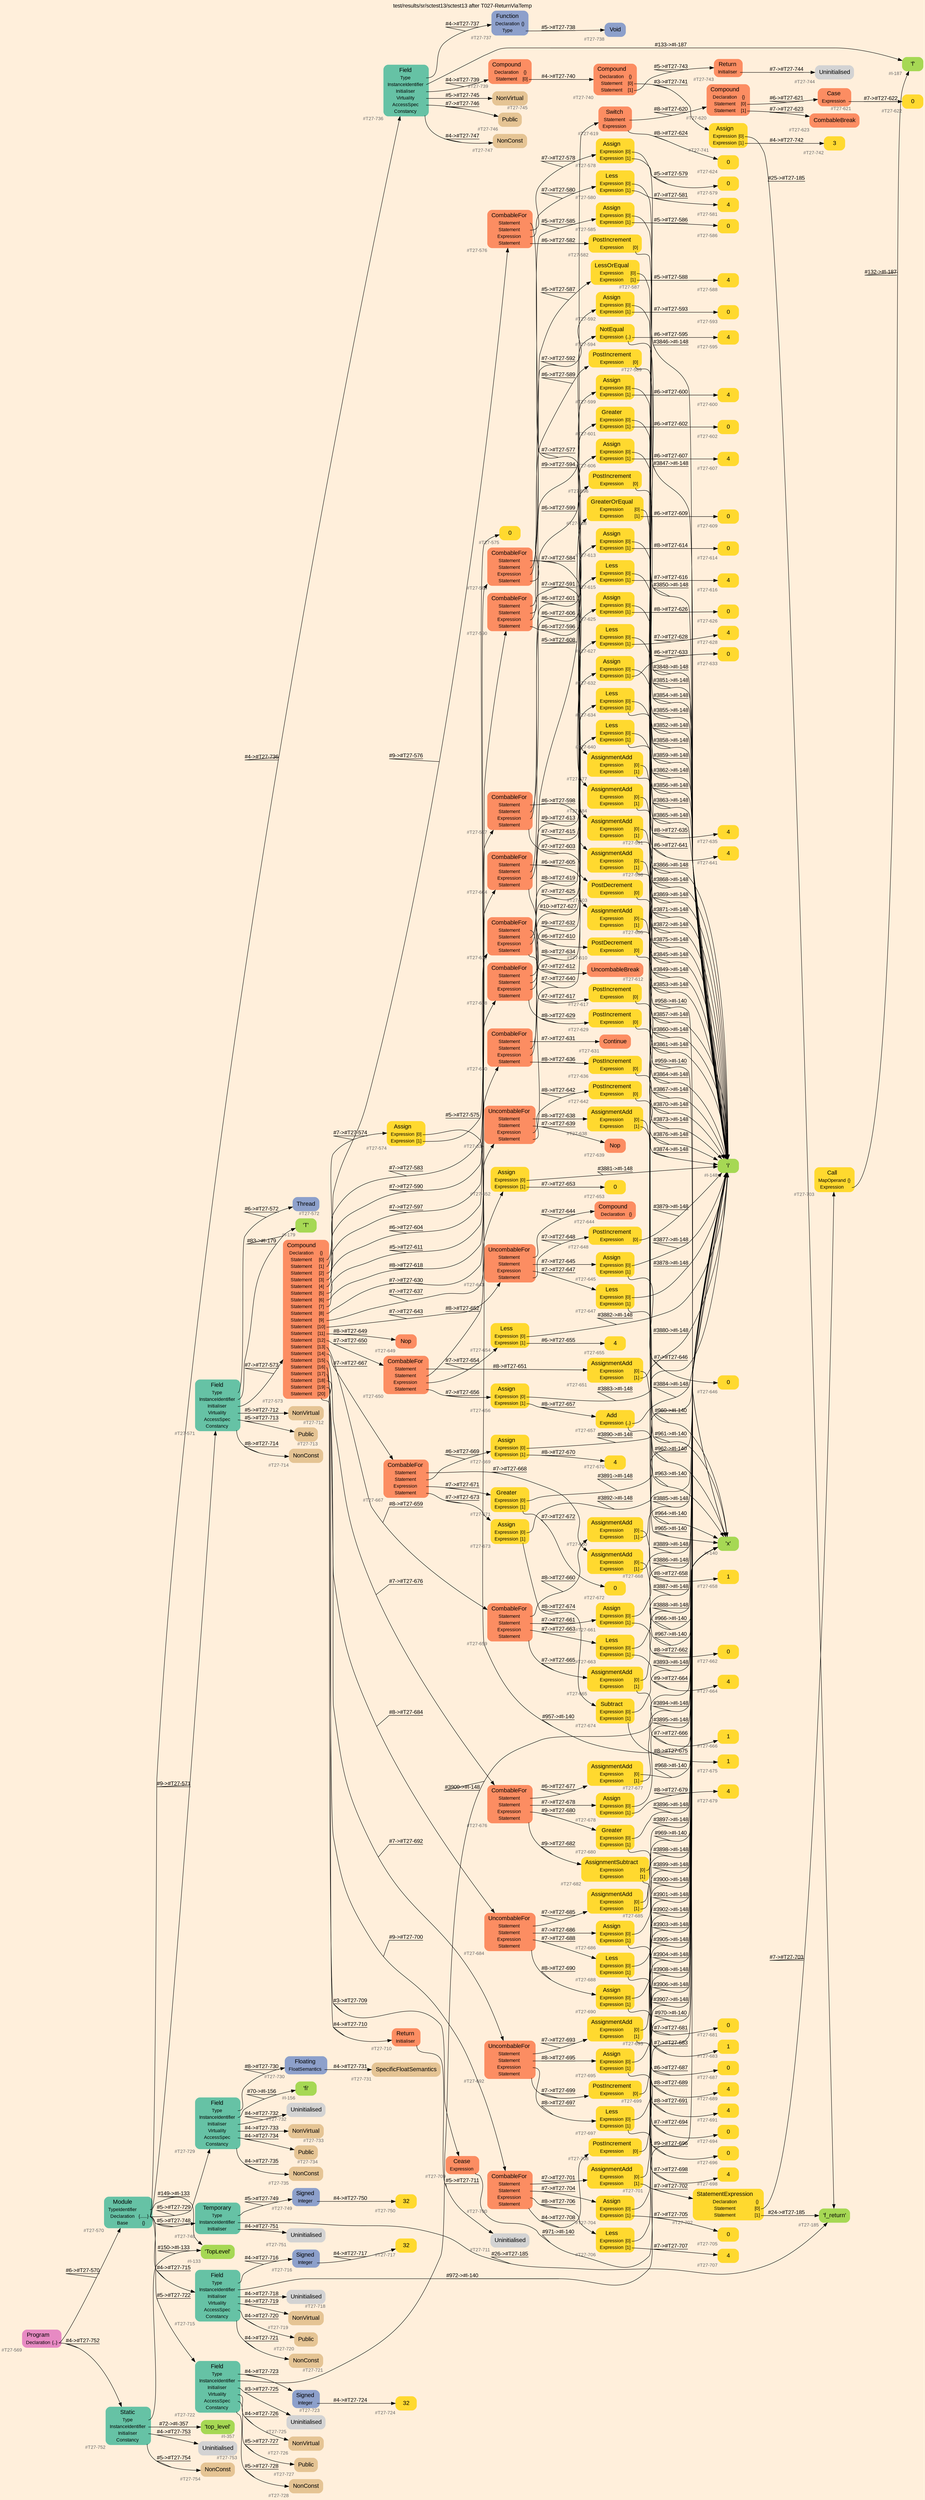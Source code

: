 digraph "test/results/sr/sctest13/sctest13 after T027-ReturnViaTemp" {
label = "test/results/sr/sctest13/sctest13 after T027-ReturnViaTemp"
labelloc = t
graph [
    rankdir = "LR"
    ranksep = 0.3
    bgcolor = antiquewhite1
    color = black
    fontcolor = black
    fontname = "Arial"
];
node [
    fontname = "Arial"
];
edge [
    fontname = "Arial"
];

// -------------------- node figure --------------------
// -------- block #T27-569 ----------
"#T27-569" [
    fillcolor = "/set28/4"
    xlabel = "#T27-569"
    fontsize = "12"
    fontcolor = grey40
    shape = "plaintext"
    label = <<TABLE BORDER="0" CELLBORDER="0" CELLSPACING="0">
     <TR><TD><FONT COLOR="black" POINT-SIZE="15">Program</FONT></TD></TR>
     <TR><TD><FONT COLOR="black" POINT-SIZE="12">Declaration</FONT></TD><TD PORT="port0"><FONT COLOR="black" POINT-SIZE="12">{..}</FONT></TD></TR>
    </TABLE>>
    style = "rounded,filled"
];

// -------- block #T27-570 ----------
"#T27-570" [
    fillcolor = "/set28/1"
    xlabel = "#T27-570"
    fontsize = "12"
    fontcolor = grey40
    shape = "plaintext"
    label = <<TABLE BORDER="0" CELLBORDER="0" CELLSPACING="0">
     <TR><TD><FONT COLOR="black" POINT-SIZE="15">Module</FONT></TD></TR>
     <TR><TD><FONT COLOR="black" POINT-SIZE="12">TypeIdentifier</FONT></TD><TD PORT="port0"></TD></TR>
     <TR><TD><FONT COLOR="black" POINT-SIZE="12">Declaration</FONT></TD><TD PORT="port1"><FONT COLOR="black" POINT-SIZE="12">{......}</FONT></TD></TR>
     <TR><TD><FONT COLOR="black" POINT-SIZE="12">Base</FONT></TD><TD PORT="port2"><FONT COLOR="black" POINT-SIZE="12">{}</FONT></TD></TR>
    </TABLE>>
    style = "rounded,filled"
];

// -------- block #I-133 ----------
"#I-133" [
    fillcolor = "/set28/5"
    xlabel = "#I-133"
    fontsize = "12"
    fontcolor = grey40
    shape = "plaintext"
    label = <<TABLE BORDER="0" CELLBORDER="0" CELLSPACING="0">
     <TR><TD><FONT COLOR="black" POINT-SIZE="15">'TopLevel'</FONT></TD></TR>
    </TABLE>>
    style = "rounded,filled"
];

// -------- block #T27-571 ----------
"#T27-571" [
    fillcolor = "/set28/1"
    xlabel = "#T27-571"
    fontsize = "12"
    fontcolor = grey40
    shape = "plaintext"
    label = <<TABLE BORDER="0" CELLBORDER="0" CELLSPACING="0">
     <TR><TD><FONT COLOR="black" POINT-SIZE="15">Field</FONT></TD></TR>
     <TR><TD><FONT COLOR="black" POINT-SIZE="12">Type</FONT></TD><TD PORT="port0"></TD></TR>
     <TR><TD><FONT COLOR="black" POINT-SIZE="12">InstanceIdentifier</FONT></TD><TD PORT="port1"></TD></TR>
     <TR><TD><FONT COLOR="black" POINT-SIZE="12">Initialiser</FONT></TD><TD PORT="port2"></TD></TR>
     <TR><TD><FONT COLOR="black" POINT-SIZE="12">Virtuality</FONT></TD><TD PORT="port3"></TD></TR>
     <TR><TD><FONT COLOR="black" POINT-SIZE="12">AccessSpec</FONT></TD><TD PORT="port4"></TD></TR>
     <TR><TD><FONT COLOR="black" POINT-SIZE="12">Constancy</FONT></TD><TD PORT="port5"></TD></TR>
    </TABLE>>
    style = "rounded,filled"
];

// -------- block #T27-572 ----------
"#T27-572" [
    fillcolor = "/set28/3"
    xlabel = "#T27-572"
    fontsize = "12"
    fontcolor = grey40
    shape = "plaintext"
    label = <<TABLE BORDER="0" CELLBORDER="0" CELLSPACING="0">
     <TR><TD><FONT COLOR="black" POINT-SIZE="15">Thread</FONT></TD></TR>
    </TABLE>>
    style = "rounded,filled"
];

// -------- block #I-179 ----------
"#I-179" [
    fillcolor = "/set28/5"
    xlabel = "#I-179"
    fontsize = "12"
    fontcolor = grey40
    shape = "plaintext"
    label = <<TABLE BORDER="0" CELLBORDER="0" CELLSPACING="0">
     <TR><TD><FONT COLOR="black" POINT-SIZE="15">'T'</FONT></TD></TR>
    </TABLE>>
    style = "rounded,filled"
];

// -------- block #T27-573 ----------
"#T27-573" [
    fillcolor = "/set28/2"
    xlabel = "#T27-573"
    fontsize = "12"
    fontcolor = grey40
    shape = "plaintext"
    label = <<TABLE BORDER="0" CELLBORDER="0" CELLSPACING="0">
     <TR><TD><FONT COLOR="black" POINT-SIZE="15">Compound</FONT></TD></TR>
     <TR><TD><FONT COLOR="black" POINT-SIZE="12">Declaration</FONT></TD><TD PORT="port0"><FONT COLOR="black" POINT-SIZE="12">{}</FONT></TD></TR>
     <TR><TD><FONT COLOR="black" POINT-SIZE="12">Statement</FONT></TD><TD PORT="port1"><FONT COLOR="black" POINT-SIZE="12">[0]</FONT></TD></TR>
     <TR><TD><FONT COLOR="black" POINT-SIZE="12">Statement</FONT></TD><TD PORT="port2"><FONT COLOR="black" POINT-SIZE="12">[1]</FONT></TD></TR>
     <TR><TD><FONT COLOR="black" POINT-SIZE="12">Statement</FONT></TD><TD PORT="port3"><FONT COLOR="black" POINT-SIZE="12">[2]</FONT></TD></TR>
     <TR><TD><FONT COLOR="black" POINT-SIZE="12">Statement</FONT></TD><TD PORT="port4"><FONT COLOR="black" POINT-SIZE="12">[3]</FONT></TD></TR>
     <TR><TD><FONT COLOR="black" POINT-SIZE="12">Statement</FONT></TD><TD PORT="port5"><FONT COLOR="black" POINT-SIZE="12">[4]</FONT></TD></TR>
     <TR><TD><FONT COLOR="black" POINT-SIZE="12">Statement</FONT></TD><TD PORT="port6"><FONT COLOR="black" POINT-SIZE="12">[5]</FONT></TD></TR>
     <TR><TD><FONT COLOR="black" POINT-SIZE="12">Statement</FONT></TD><TD PORT="port7"><FONT COLOR="black" POINT-SIZE="12">[6]</FONT></TD></TR>
     <TR><TD><FONT COLOR="black" POINT-SIZE="12">Statement</FONT></TD><TD PORT="port8"><FONT COLOR="black" POINT-SIZE="12">[7]</FONT></TD></TR>
     <TR><TD><FONT COLOR="black" POINT-SIZE="12">Statement</FONT></TD><TD PORT="port9"><FONT COLOR="black" POINT-SIZE="12">[8]</FONT></TD></TR>
     <TR><TD><FONT COLOR="black" POINT-SIZE="12">Statement</FONT></TD><TD PORT="port10"><FONT COLOR="black" POINT-SIZE="12">[9]</FONT></TD></TR>
     <TR><TD><FONT COLOR="black" POINT-SIZE="12">Statement</FONT></TD><TD PORT="port11"><FONT COLOR="black" POINT-SIZE="12">[10]</FONT></TD></TR>
     <TR><TD><FONT COLOR="black" POINT-SIZE="12">Statement</FONT></TD><TD PORT="port12"><FONT COLOR="black" POINT-SIZE="12">[11]</FONT></TD></TR>
     <TR><TD><FONT COLOR="black" POINT-SIZE="12">Statement</FONT></TD><TD PORT="port13"><FONT COLOR="black" POINT-SIZE="12">[12]</FONT></TD></TR>
     <TR><TD><FONT COLOR="black" POINT-SIZE="12">Statement</FONT></TD><TD PORT="port14"><FONT COLOR="black" POINT-SIZE="12">[13]</FONT></TD></TR>
     <TR><TD><FONT COLOR="black" POINT-SIZE="12">Statement</FONT></TD><TD PORT="port15"><FONT COLOR="black" POINT-SIZE="12">[14]</FONT></TD></TR>
     <TR><TD><FONT COLOR="black" POINT-SIZE="12">Statement</FONT></TD><TD PORT="port16"><FONT COLOR="black" POINT-SIZE="12">[15]</FONT></TD></TR>
     <TR><TD><FONT COLOR="black" POINT-SIZE="12">Statement</FONT></TD><TD PORT="port17"><FONT COLOR="black" POINT-SIZE="12">[16]</FONT></TD></TR>
     <TR><TD><FONT COLOR="black" POINT-SIZE="12">Statement</FONT></TD><TD PORT="port18"><FONT COLOR="black" POINT-SIZE="12">[17]</FONT></TD></TR>
     <TR><TD><FONT COLOR="black" POINT-SIZE="12">Statement</FONT></TD><TD PORT="port19"><FONT COLOR="black" POINT-SIZE="12">[18]</FONT></TD></TR>
     <TR><TD><FONT COLOR="black" POINT-SIZE="12">Statement</FONT></TD><TD PORT="port20"><FONT COLOR="black" POINT-SIZE="12">[19]</FONT></TD></TR>
     <TR><TD><FONT COLOR="black" POINT-SIZE="12">Statement</FONT></TD><TD PORT="port21"><FONT COLOR="black" POINT-SIZE="12">[20]</FONT></TD></TR>
    </TABLE>>
    style = "rounded,filled"
];

// -------- block #T27-574 ----------
"#T27-574" [
    fillcolor = "/set28/6"
    xlabel = "#T27-574"
    fontsize = "12"
    fontcolor = grey40
    shape = "plaintext"
    label = <<TABLE BORDER="0" CELLBORDER="0" CELLSPACING="0">
     <TR><TD><FONT COLOR="black" POINT-SIZE="15">Assign</FONT></TD></TR>
     <TR><TD><FONT COLOR="black" POINT-SIZE="12">Expression</FONT></TD><TD PORT="port0"><FONT COLOR="black" POINT-SIZE="12">[0]</FONT></TD></TR>
     <TR><TD><FONT COLOR="black" POINT-SIZE="12">Expression</FONT></TD><TD PORT="port1"><FONT COLOR="black" POINT-SIZE="12">[1]</FONT></TD></TR>
    </TABLE>>
    style = "rounded,filled"
];

// -------- block #I-140 ----------
"#I-140" [
    fillcolor = "/set28/5"
    xlabel = "#I-140"
    fontsize = "12"
    fontcolor = grey40
    shape = "plaintext"
    label = <<TABLE BORDER="0" CELLBORDER="0" CELLSPACING="0">
     <TR><TD><FONT COLOR="black" POINT-SIZE="15">'x'</FONT></TD></TR>
    </TABLE>>
    style = "rounded,filled"
];

// -------- block #T27-575 ----------
"#T27-575" [
    fillcolor = "/set28/6"
    xlabel = "#T27-575"
    fontsize = "12"
    fontcolor = grey40
    shape = "plaintext"
    label = <<TABLE BORDER="0" CELLBORDER="0" CELLSPACING="0">
     <TR><TD><FONT COLOR="black" POINT-SIZE="15">0</FONT></TD></TR>
    </TABLE>>
    style = "rounded,filled"
];

// -------- block #T27-576 ----------
"#T27-576" [
    fillcolor = "/set28/2"
    xlabel = "#T27-576"
    fontsize = "12"
    fontcolor = grey40
    shape = "plaintext"
    label = <<TABLE BORDER="0" CELLBORDER="0" CELLSPACING="0">
     <TR><TD><FONT COLOR="black" POINT-SIZE="15">CombableFor</FONT></TD></TR>
     <TR><TD><FONT COLOR="black" POINT-SIZE="12">Statement</FONT></TD><TD PORT="port0"></TD></TR>
     <TR><TD><FONT COLOR="black" POINT-SIZE="12">Statement</FONT></TD><TD PORT="port1"></TD></TR>
     <TR><TD><FONT COLOR="black" POINT-SIZE="12">Expression</FONT></TD><TD PORT="port2"></TD></TR>
     <TR><TD><FONT COLOR="black" POINT-SIZE="12">Statement</FONT></TD><TD PORT="port3"></TD></TR>
    </TABLE>>
    style = "rounded,filled"
];

// -------- block #T27-577 ----------
"#T27-577" [
    fillcolor = "/set28/6"
    xlabel = "#T27-577"
    fontsize = "12"
    fontcolor = grey40
    shape = "plaintext"
    label = <<TABLE BORDER="0" CELLBORDER="0" CELLSPACING="0">
     <TR><TD><FONT COLOR="black" POINT-SIZE="15">AssignmentAdd</FONT></TD></TR>
     <TR><TD><FONT COLOR="black" POINT-SIZE="12">Expression</FONT></TD><TD PORT="port0"><FONT COLOR="black" POINT-SIZE="12">[0]</FONT></TD></TR>
     <TR><TD><FONT COLOR="black" POINT-SIZE="12">Expression</FONT></TD><TD PORT="port1"><FONT COLOR="black" POINT-SIZE="12">[1]</FONT></TD></TR>
    </TABLE>>
    style = "rounded,filled"
];

// -------- block #I-148 ----------
"#I-148" [
    fillcolor = "/set28/5"
    xlabel = "#I-148"
    fontsize = "12"
    fontcolor = grey40
    shape = "plaintext"
    label = <<TABLE BORDER="0" CELLBORDER="0" CELLSPACING="0">
     <TR><TD><FONT COLOR="black" POINT-SIZE="15">'i'</FONT></TD></TR>
    </TABLE>>
    style = "rounded,filled"
];

// -------- block #T27-578 ----------
"#T27-578" [
    fillcolor = "/set28/6"
    xlabel = "#T27-578"
    fontsize = "12"
    fontcolor = grey40
    shape = "plaintext"
    label = <<TABLE BORDER="0" CELLBORDER="0" CELLSPACING="0">
     <TR><TD><FONT COLOR="black" POINT-SIZE="15">Assign</FONT></TD></TR>
     <TR><TD><FONT COLOR="black" POINT-SIZE="12">Expression</FONT></TD><TD PORT="port0"><FONT COLOR="black" POINT-SIZE="12">[0]</FONT></TD></TR>
     <TR><TD><FONT COLOR="black" POINT-SIZE="12">Expression</FONT></TD><TD PORT="port1"><FONT COLOR="black" POINT-SIZE="12">[1]</FONT></TD></TR>
    </TABLE>>
    style = "rounded,filled"
];

// -------- block #T27-579 ----------
"#T27-579" [
    fillcolor = "/set28/6"
    xlabel = "#T27-579"
    fontsize = "12"
    fontcolor = grey40
    shape = "plaintext"
    label = <<TABLE BORDER="0" CELLBORDER="0" CELLSPACING="0">
     <TR><TD><FONT COLOR="black" POINT-SIZE="15">0</FONT></TD></TR>
    </TABLE>>
    style = "rounded,filled"
];

// -------- block #T27-580 ----------
"#T27-580" [
    fillcolor = "/set28/6"
    xlabel = "#T27-580"
    fontsize = "12"
    fontcolor = grey40
    shape = "plaintext"
    label = <<TABLE BORDER="0" CELLBORDER="0" CELLSPACING="0">
     <TR><TD><FONT COLOR="black" POINT-SIZE="15">Less</FONT></TD></TR>
     <TR><TD><FONT COLOR="black" POINT-SIZE="12">Expression</FONT></TD><TD PORT="port0"><FONT COLOR="black" POINT-SIZE="12">[0]</FONT></TD></TR>
     <TR><TD><FONT COLOR="black" POINT-SIZE="12">Expression</FONT></TD><TD PORT="port1"><FONT COLOR="black" POINT-SIZE="12">[1]</FONT></TD></TR>
    </TABLE>>
    style = "rounded,filled"
];

// -------- block #T27-581 ----------
"#T27-581" [
    fillcolor = "/set28/6"
    xlabel = "#T27-581"
    fontsize = "12"
    fontcolor = grey40
    shape = "plaintext"
    label = <<TABLE BORDER="0" CELLBORDER="0" CELLSPACING="0">
     <TR><TD><FONT COLOR="black" POINT-SIZE="15">4</FONT></TD></TR>
    </TABLE>>
    style = "rounded,filled"
];

// -------- block #T27-582 ----------
"#T27-582" [
    fillcolor = "/set28/6"
    xlabel = "#T27-582"
    fontsize = "12"
    fontcolor = grey40
    shape = "plaintext"
    label = <<TABLE BORDER="0" CELLBORDER="0" CELLSPACING="0">
     <TR><TD><FONT COLOR="black" POINT-SIZE="15">PostIncrement</FONT></TD></TR>
     <TR><TD><FONT COLOR="black" POINT-SIZE="12">Expression</FONT></TD><TD PORT="port0"><FONT COLOR="black" POINT-SIZE="12">[0]</FONT></TD></TR>
    </TABLE>>
    style = "rounded,filled"
];

// -------- block #T27-583 ----------
"#T27-583" [
    fillcolor = "/set28/2"
    xlabel = "#T27-583"
    fontsize = "12"
    fontcolor = grey40
    shape = "plaintext"
    label = <<TABLE BORDER="0" CELLBORDER="0" CELLSPACING="0">
     <TR><TD><FONT COLOR="black" POINT-SIZE="15">CombableFor</FONT></TD></TR>
     <TR><TD><FONT COLOR="black" POINT-SIZE="12">Statement</FONT></TD><TD PORT="port0"></TD></TR>
     <TR><TD><FONT COLOR="black" POINT-SIZE="12">Statement</FONT></TD><TD PORT="port1"></TD></TR>
     <TR><TD><FONT COLOR="black" POINT-SIZE="12">Expression</FONT></TD><TD PORT="port2"></TD></TR>
     <TR><TD><FONT COLOR="black" POINT-SIZE="12">Statement</FONT></TD><TD PORT="port3"></TD></TR>
    </TABLE>>
    style = "rounded,filled"
];

// -------- block #T27-584 ----------
"#T27-584" [
    fillcolor = "/set28/6"
    xlabel = "#T27-584"
    fontsize = "12"
    fontcolor = grey40
    shape = "plaintext"
    label = <<TABLE BORDER="0" CELLBORDER="0" CELLSPACING="0">
     <TR><TD><FONT COLOR="black" POINT-SIZE="15">AssignmentAdd</FONT></TD></TR>
     <TR><TD><FONT COLOR="black" POINT-SIZE="12">Expression</FONT></TD><TD PORT="port0"><FONT COLOR="black" POINT-SIZE="12">[0]</FONT></TD></TR>
     <TR><TD><FONT COLOR="black" POINT-SIZE="12">Expression</FONT></TD><TD PORT="port1"><FONT COLOR="black" POINT-SIZE="12">[1]</FONT></TD></TR>
    </TABLE>>
    style = "rounded,filled"
];

// -------- block #T27-585 ----------
"#T27-585" [
    fillcolor = "/set28/6"
    xlabel = "#T27-585"
    fontsize = "12"
    fontcolor = grey40
    shape = "plaintext"
    label = <<TABLE BORDER="0" CELLBORDER="0" CELLSPACING="0">
     <TR><TD><FONT COLOR="black" POINT-SIZE="15">Assign</FONT></TD></TR>
     <TR><TD><FONT COLOR="black" POINT-SIZE="12">Expression</FONT></TD><TD PORT="port0"><FONT COLOR="black" POINT-SIZE="12">[0]</FONT></TD></TR>
     <TR><TD><FONT COLOR="black" POINT-SIZE="12">Expression</FONT></TD><TD PORT="port1"><FONT COLOR="black" POINT-SIZE="12">[1]</FONT></TD></TR>
    </TABLE>>
    style = "rounded,filled"
];

// -------- block #T27-586 ----------
"#T27-586" [
    fillcolor = "/set28/6"
    xlabel = "#T27-586"
    fontsize = "12"
    fontcolor = grey40
    shape = "plaintext"
    label = <<TABLE BORDER="0" CELLBORDER="0" CELLSPACING="0">
     <TR><TD><FONT COLOR="black" POINT-SIZE="15">0</FONT></TD></TR>
    </TABLE>>
    style = "rounded,filled"
];

// -------- block #T27-587 ----------
"#T27-587" [
    fillcolor = "/set28/6"
    xlabel = "#T27-587"
    fontsize = "12"
    fontcolor = grey40
    shape = "plaintext"
    label = <<TABLE BORDER="0" CELLBORDER="0" CELLSPACING="0">
     <TR><TD><FONT COLOR="black" POINT-SIZE="15">LessOrEqual</FONT></TD></TR>
     <TR><TD><FONT COLOR="black" POINT-SIZE="12">Expression</FONT></TD><TD PORT="port0"><FONT COLOR="black" POINT-SIZE="12">[0]</FONT></TD></TR>
     <TR><TD><FONT COLOR="black" POINT-SIZE="12">Expression</FONT></TD><TD PORT="port1"><FONT COLOR="black" POINT-SIZE="12">[1]</FONT></TD></TR>
    </TABLE>>
    style = "rounded,filled"
];

// -------- block #T27-588 ----------
"#T27-588" [
    fillcolor = "/set28/6"
    xlabel = "#T27-588"
    fontsize = "12"
    fontcolor = grey40
    shape = "plaintext"
    label = <<TABLE BORDER="0" CELLBORDER="0" CELLSPACING="0">
     <TR><TD><FONT COLOR="black" POINT-SIZE="15">4</FONT></TD></TR>
    </TABLE>>
    style = "rounded,filled"
];

// -------- block #T27-589 ----------
"#T27-589" [
    fillcolor = "/set28/6"
    xlabel = "#T27-589"
    fontsize = "12"
    fontcolor = grey40
    shape = "plaintext"
    label = <<TABLE BORDER="0" CELLBORDER="0" CELLSPACING="0">
     <TR><TD><FONT COLOR="black" POINT-SIZE="15">PostIncrement</FONT></TD></TR>
     <TR><TD><FONT COLOR="black" POINT-SIZE="12">Expression</FONT></TD><TD PORT="port0"><FONT COLOR="black" POINT-SIZE="12">[0]</FONT></TD></TR>
    </TABLE>>
    style = "rounded,filled"
];

// -------- block #T27-590 ----------
"#T27-590" [
    fillcolor = "/set28/2"
    xlabel = "#T27-590"
    fontsize = "12"
    fontcolor = grey40
    shape = "plaintext"
    label = <<TABLE BORDER="0" CELLBORDER="0" CELLSPACING="0">
     <TR><TD><FONT COLOR="black" POINT-SIZE="15">CombableFor</FONT></TD></TR>
     <TR><TD><FONT COLOR="black" POINT-SIZE="12">Statement</FONT></TD><TD PORT="port0"></TD></TR>
     <TR><TD><FONT COLOR="black" POINT-SIZE="12">Statement</FONT></TD><TD PORT="port1"></TD></TR>
     <TR><TD><FONT COLOR="black" POINT-SIZE="12">Expression</FONT></TD><TD PORT="port2"></TD></TR>
     <TR><TD><FONT COLOR="black" POINT-SIZE="12">Statement</FONT></TD><TD PORT="port3"></TD></TR>
    </TABLE>>
    style = "rounded,filled"
];

// -------- block #T27-591 ----------
"#T27-591" [
    fillcolor = "/set28/6"
    xlabel = "#T27-591"
    fontsize = "12"
    fontcolor = grey40
    shape = "plaintext"
    label = <<TABLE BORDER="0" CELLBORDER="0" CELLSPACING="0">
     <TR><TD><FONT COLOR="black" POINT-SIZE="15">AssignmentAdd</FONT></TD></TR>
     <TR><TD><FONT COLOR="black" POINT-SIZE="12">Expression</FONT></TD><TD PORT="port0"><FONT COLOR="black" POINT-SIZE="12">[0]</FONT></TD></TR>
     <TR><TD><FONT COLOR="black" POINT-SIZE="12">Expression</FONT></TD><TD PORT="port1"><FONT COLOR="black" POINT-SIZE="12">[1]</FONT></TD></TR>
    </TABLE>>
    style = "rounded,filled"
];

// -------- block #T27-592 ----------
"#T27-592" [
    fillcolor = "/set28/6"
    xlabel = "#T27-592"
    fontsize = "12"
    fontcolor = grey40
    shape = "plaintext"
    label = <<TABLE BORDER="0" CELLBORDER="0" CELLSPACING="0">
     <TR><TD><FONT COLOR="black" POINT-SIZE="15">Assign</FONT></TD></TR>
     <TR><TD><FONT COLOR="black" POINT-SIZE="12">Expression</FONT></TD><TD PORT="port0"><FONT COLOR="black" POINT-SIZE="12">[0]</FONT></TD></TR>
     <TR><TD><FONT COLOR="black" POINT-SIZE="12">Expression</FONT></TD><TD PORT="port1"><FONT COLOR="black" POINT-SIZE="12">[1]</FONT></TD></TR>
    </TABLE>>
    style = "rounded,filled"
];

// -------- block #T27-593 ----------
"#T27-593" [
    fillcolor = "/set28/6"
    xlabel = "#T27-593"
    fontsize = "12"
    fontcolor = grey40
    shape = "plaintext"
    label = <<TABLE BORDER="0" CELLBORDER="0" CELLSPACING="0">
     <TR><TD><FONT COLOR="black" POINT-SIZE="15">0</FONT></TD></TR>
    </TABLE>>
    style = "rounded,filled"
];

// -------- block #T27-594 ----------
"#T27-594" [
    fillcolor = "/set28/6"
    xlabel = "#T27-594"
    fontsize = "12"
    fontcolor = grey40
    shape = "plaintext"
    label = <<TABLE BORDER="0" CELLBORDER="0" CELLSPACING="0">
     <TR><TD><FONT COLOR="black" POINT-SIZE="15">NotEqual</FONT></TD></TR>
     <TR><TD><FONT COLOR="black" POINT-SIZE="12">Expression</FONT></TD><TD PORT="port0"><FONT COLOR="black" POINT-SIZE="12">{..}</FONT></TD></TR>
    </TABLE>>
    style = "rounded,filled"
];

// -------- block #T27-595 ----------
"#T27-595" [
    fillcolor = "/set28/6"
    xlabel = "#T27-595"
    fontsize = "12"
    fontcolor = grey40
    shape = "plaintext"
    label = <<TABLE BORDER="0" CELLBORDER="0" CELLSPACING="0">
     <TR><TD><FONT COLOR="black" POINT-SIZE="15">4</FONT></TD></TR>
    </TABLE>>
    style = "rounded,filled"
];

// -------- block #T27-596 ----------
"#T27-596" [
    fillcolor = "/set28/6"
    xlabel = "#T27-596"
    fontsize = "12"
    fontcolor = grey40
    shape = "plaintext"
    label = <<TABLE BORDER="0" CELLBORDER="0" CELLSPACING="0">
     <TR><TD><FONT COLOR="black" POINT-SIZE="15">PostIncrement</FONT></TD></TR>
     <TR><TD><FONT COLOR="black" POINT-SIZE="12">Expression</FONT></TD><TD PORT="port0"><FONT COLOR="black" POINT-SIZE="12">[0]</FONT></TD></TR>
    </TABLE>>
    style = "rounded,filled"
];

// -------- block #T27-597 ----------
"#T27-597" [
    fillcolor = "/set28/2"
    xlabel = "#T27-597"
    fontsize = "12"
    fontcolor = grey40
    shape = "plaintext"
    label = <<TABLE BORDER="0" CELLBORDER="0" CELLSPACING="0">
     <TR><TD><FONT COLOR="black" POINT-SIZE="15">CombableFor</FONT></TD></TR>
     <TR><TD><FONT COLOR="black" POINT-SIZE="12">Statement</FONT></TD><TD PORT="port0"></TD></TR>
     <TR><TD><FONT COLOR="black" POINT-SIZE="12">Statement</FONT></TD><TD PORT="port1"></TD></TR>
     <TR><TD><FONT COLOR="black" POINT-SIZE="12">Expression</FONT></TD><TD PORT="port2"></TD></TR>
     <TR><TD><FONT COLOR="black" POINT-SIZE="12">Statement</FONT></TD><TD PORT="port3"></TD></TR>
    </TABLE>>
    style = "rounded,filled"
];

// -------- block #T27-598 ----------
"#T27-598" [
    fillcolor = "/set28/6"
    xlabel = "#T27-598"
    fontsize = "12"
    fontcolor = grey40
    shape = "plaintext"
    label = <<TABLE BORDER="0" CELLBORDER="0" CELLSPACING="0">
     <TR><TD><FONT COLOR="black" POINT-SIZE="15">AssignmentAdd</FONT></TD></TR>
     <TR><TD><FONT COLOR="black" POINT-SIZE="12">Expression</FONT></TD><TD PORT="port0"><FONT COLOR="black" POINT-SIZE="12">[0]</FONT></TD></TR>
     <TR><TD><FONT COLOR="black" POINT-SIZE="12">Expression</FONT></TD><TD PORT="port1"><FONT COLOR="black" POINT-SIZE="12">[1]</FONT></TD></TR>
    </TABLE>>
    style = "rounded,filled"
];

// -------- block #T27-599 ----------
"#T27-599" [
    fillcolor = "/set28/6"
    xlabel = "#T27-599"
    fontsize = "12"
    fontcolor = grey40
    shape = "plaintext"
    label = <<TABLE BORDER="0" CELLBORDER="0" CELLSPACING="0">
     <TR><TD><FONT COLOR="black" POINT-SIZE="15">Assign</FONT></TD></TR>
     <TR><TD><FONT COLOR="black" POINT-SIZE="12">Expression</FONT></TD><TD PORT="port0"><FONT COLOR="black" POINT-SIZE="12">[0]</FONT></TD></TR>
     <TR><TD><FONT COLOR="black" POINT-SIZE="12">Expression</FONT></TD><TD PORT="port1"><FONT COLOR="black" POINT-SIZE="12">[1]</FONT></TD></TR>
    </TABLE>>
    style = "rounded,filled"
];

// -------- block #T27-600 ----------
"#T27-600" [
    fillcolor = "/set28/6"
    xlabel = "#T27-600"
    fontsize = "12"
    fontcolor = grey40
    shape = "plaintext"
    label = <<TABLE BORDER="0" CELLBORDER="0" CELLSPACING="0">
     <TR><TD><FONT COLOR="black" POINT-SIZE="15">4</FONT></TD></TR>
    </TABLE>>
    style = "rounded,filled"
];

// -------- block #T27-601 ----------
"#T27-601" [
    fillcolor = "/set28/6"
    xlabel = "#T27-601"
    fontsize = "12"
    fontcolor = grey40
    shape = "plaintext"
    label = <<TABLE BORDER="0" CELLBORDER="0" CELLSPACING="0">
     <TR><TD><FONT COLOR="black" POINT-SIZE="15">Greater</FONT></TD></TR>
     <TR><TD><FONT COLOR="black" POINT-SIZE="12">Expression</FONT></TD><TD PORT="port0"><FONT COLOR="black" POINT-SIZE="12">[0]</FONT></TD></TR>
     <TR><TD><FONT COLOR="black" POINT-SIZE="12">Expression</FONT></TD><TD PORT="port1"><FONT COLOR="black" POINT-SIZE="12">[1]</FONT></TD></TR>
    </TABLE>>
    style = "rounded,filled"
];

// -------- block #T27-602 ----------
"#T27-602" [
    fillcolor = "/set28/6"
    xlabel = "#T27-602"
    fontsize = "12"
    fontcolor = grey40
    shape = "plaintext"
    label = <<TABLE BORDER="0" CELLBORDER="0" CELLSPACING="0">
     <TR><TD><FONT COLOR="black" POINT-SIZE="15">0</FONT></TD></TR>
    </TABLE>>
    style = "rounded,filled"
];

// -------- block #T27-603 ----------
"#T27-603" [
    fillcolor = "/set28/6"
    xlabel = "#T27-603"
    fontsize = "12"
    fontcolor = grey40
    shape = "plaintext"
    label = <<TABLE BORDER="0" CELLBORDER="0" CELLSPACING="0">
     <TR><TD><FONT COLOR="black" POINT-SIZE="15">PostDecrement</FONT></TD></TR>
     <TR><TD><FONT COLOR="black" POINT-SIZE="12">Expression</FONT></TD><TD PORT="port0"><FONT COLOR="black" POINT-SIZE="12">[0]</FONT></TD></TR>
    </TABLE>>
    style = "rounded,filled"
];

// -------- block #T27-604 ----------
"#T27-604" [
    fillcolor = "/set28/2"
    xlabel = "#T27-604"
    fontsize = "12"
    fontcolor = grey40
    shape = "plaintext"
    label = <<TABLE BORDER="0" CELLBORDER="0" CELLSPACING="0">
     <TR><TD><FONT COLOR="black" POINT-SIZE="15">CombableFor</FONT></TD></TR>
     <TR><TD><FONT COLOR="black" POINT-SIZE="12">Statement</FONT></TD><TD PORT="port0"></TD></TR>
     <TR><TD><FONT COLOR="black" POINT-SIZE="12">Statement</FONT></TD><TD PORT="port1"></TD></TR>
     <TR><TD><FONT COLOR="black" POINT-SIZE="12">Expression</FONT></TD><TD PORT="port2"></TD></TR>
     <TR><TD><FONT COLOR="black" POINT-SIZE="12">Statement</FONT></TD><TD PORT="port3"></TD></TR>
    </TABLE>>
    style = "rounded,filled"
];

// -------- block #T27-605 ----------
"#T27-605" [
    fillcolor = "/set28/6"
    xlabel = "#T27-605"
    fontsize = "12"
    fontcolor = grey40
    shape = "plaintext"
    label = <<TABLE BORDER="0" CELLBORDER="0" CELLSPACING="0">
     <TR><TD><FONT COLOR="black" POINT-SIZE="15">AssignmentAdd</FONT></TD></TR>
     <TR><TD><FONT COLOR="black" POINT-SIZE="12">Expression</FONT></TD><TD PORT="port0"><FONT COLOR="black" POINT-SIZE="12">[0]</FONT></TD></TR>
     <TR><TD><FONT COLOR="black" POINT-SIZE="12">Expression</FONT></TD><TD PORT="port1"><FONT COLOR="black" POINT-SIZE="12">[1]</FONT></TD></TR>
    </TABLE>>
    style = "rounded,filled"
];

// -------- block #T27-606 ----------
"#T27-606" [
    fillcolor = "/set28/6"
    xlabel = "#T27-606"
    fontsize = "12"
    fontcolor = grey40
    shape = "plaintext"
    label = <<TABLE BORDER="0" CELLBORDER="0" CELLSPACING="0">
     <TR><TD><FONT COLOR="black" POINT-SIZE="15">Assign</FONT></TD></TR>
     <TR><TD><FONT COLOR="black" POINT-SIZE="12">Expression</FONT></TD><TD PORT="port0"><FONT COLOR="black" POINT-SIZE="12">[0]</FONT></TD></TR>
     <TR><TD><FONT COLOR="black" POINT-SIZE="12">Expression</FONT></TD><TD PORT="port1"><FONT COLOR="black" POINT-SIZE="12">[1]</FONT></TD></TR>
    </TABLE>>
    style = "rounded,filled"
];

// -------- block #T27-607 ----------
"#T27-607" [
    fillcolor = "/set28/6"
    xlabel = "#T27-607"
    fontsize = "12"
    fontcolor = grey40
    shape = "plaintext"
    label = <<TABLE BORDER="0" CELLBORDER="0" CELLSPACING="0">
     <TR><TD><FONT COLOR="black" POINT-SIZE="15">4</FONT></TD></TR>
    </TABLE>>
    style = "rounded,filled"
];

// -------- block #T27-608 ----------
"#T27-608" [
    fillcolor = "/set28/6"
    xlabel = "#T27-608"
    fontsize = "12"
    fontcolor = grey40
    shape = "plaintext"
    label = <<TABLE BORDER="0" CELLBORDER="0" CELLSPACING="0">
     <TR><TD><FONT COLOR="black" POINT-SIZE="15">GreaterOrEqual</FONT></TD></TR>
     <TR><TD><FONT COLOR="black" POINT-SIZE="12">Expression</FONT></TD><TD PORT="port0"><FONT COLOR="black" POINT-SIZE="12">[0]</FONT></TD></TR>
     <TR><TD><FONT COLOR="black" POINT-SIZE="12">Expression</FONT></TD><TD PORT="port1"><FONT COLOR="black" POINT-SIZE="12">[1]</FONT></TD></TR>
    </TABLE>>
    style = "rounded,filled"
];

// -------- block #T27-609 ----------
"#T27-609" [
    fillcolor = "/set28/6"
    xlabel = "#T27-609"
    fontsize = "12"
    fontcolor = grey40
    shape = "plaintext"
    label = <<TABLE BORDER="0" CELLBORDER="0" CELLSPACING="0">
     <TR><TD><FONT COLOR="black" POINT-SIZE="15">0</FONT></TD></TR>
    </TABLE>>
    style = "rounded,filled"
];

// -------- block #T27-610 ----------
"#T27-610" [
    fillcolor = "/set28/6"
    xlabel = "#T27-610"
    fontsize = "12"
    fontcolor = grey40
    shape = "plaintext"
    label = <<TABLE BORDER="0" CELLBORDER="0" CELLSPACING="0">
     <TR><TD><FONT COLOR="black" POINT-SIZE="15">PostDecrement</FONT></TD></TR>
     <TR><TD><FONT COLOR="black" POINT-SIZE="12">Expression</FONT></TD><TD PORT="port0"><FONT COLOR="black" POINT-SIZE="12">[0]</FONT></TD></TR>
    </TABLE>>
    style = "rounded,filled"
];

// -------- block #T27-611 ----------
"#T27-611" [
    fillcolor = "/set28/2"
    xlabel = "#T27-611"
    fontsize = "12"
    fontcolor = grey40
    shape = "plaintext"
    label = <<TABLE BORDER="0" CELLBORDER="0" CELLSPACING="0">
     <TR><TD><FONT COLOR="black" POINT-SIZE="15">CombableFor</FONT></TD></TR>
     <TR><TD><FONT COLOR="black" POINT-SIZE="12">Statement</FONT></TD><TD PORT="port0"></TD></TR>
     <TR><TD><FONT COLOR="black" POINT-SIZE="12">Statement</FONT></TD><TD PORT="port1"></TD></TR>
     <TR><TD><FONT COLOR="black" POINT-SIZE="12">Expression</FONT></TD><TD PORT="port2"></TD></TR>
     <TR><TD><FONT COLOR="black" POINT-SIZE="12">Statement</FONT></TD><TD PORT="port3"></TD></TR>
    </TABLE>>
    style = "rounded,filled"
];

// -------- block #T27-612 ----------
"#T27-612" [
    fillcolor = "/set28/2"
    xlabel = "#T27-612"
    fontsize = "12"
    fontcolor = grey40
    shape = "plaintext"
    label = <<TABLE BORDER="0" CELLBORDER="0" CELLSPACING="0">
     <TR><TD><FONT COLOR="black" POINT-SIZE="15">UncombableBreak</FONT></TD></TR>
    </TABLE>>
    style = "rounded,filled"
];

// -------- block #T27-613 ----------
"#T27-613" [
    fillcolor = "/set28/6"
    xlabel = "#T27-613"
    fontsize = "12"
    fontcolor = grey40
    shape = "plaintext"
    label = <<TABLE BORDER="0" CELLBORDER="0" CELLSPACING="0">
     <TR><TD><FONT COLOR="black" POINT-SIZE="15">Assign</FONT></TD></TR>
     <TR><TD><FONT COLOR="black" POINT-SIZE="12">Expression</FONT></TD><TD PORT="port0"><FONT COLOR="black" POINT-SIZE="12">[0]</FONT></TD></TR>
     <TR><TD><FONT COLOR="black" POINT-SIZE="12">Expression</FONT></TD><TD PORT="port1"><FONT COLOR="black" POINT-SIZE="12">[1]</FONT></TD></TR>
    </TABLE>>
    style = "rounded,filled"
];

// -------- block #T27-614 ----------
"#T27-614" [
    fillcolor = "/set28/6"
    xlabel = "#T27-614"
    fontsize = "12"
    fontcolor = grey40
    shape = "plaintext"
    label = <<TABLE BORDER="0" CELLBORDER="0" CELLSPACING="0">
     <TR><TD><FONT COLOR="black" POINT-SIZE="15">0</FONT></TD></TR>
    </TABLE>>
    style = "rounded,filled"
];

// -------- block #T27-615 ----------
"#T27-615" [
    fillcolor = "/set28/6"
    xlabel = "#T27-615"
    fontsize = "12"
    fontcolor = grey40
    shape = "plaintext"
    label = <<TABLE BORDER="0" CELLBORDER="0" CELLSPACING="0">
     <TR><TD><FONT COLOR="black" POINT-SIZE="15">Less</FONT></TD></TR>
     <TR><TD><FONT COLOR="black" POINT-SIZE="12">Expression</FONT></TD><TD PORT="port0"><FONT COLOR="black" POINT-SIZE="12">[0]</FONT></TD></TR>
     <TR><TD><FONT COLOR="black" POINT-SIZE="12">Expression</FONT></TD><TD PORT="port1"><FONT COLOR="black" POINT-SIZE="12">[1]</FONT></TD></TR>
    </TABLE>>
    style = "rounded,filled"
];

// -------- block #T27-616 ----------
"#T27-616" [
    fillcolor = "/set28/6"
    xlabel = "#T27-616"
    fontsize = "12"
    fontcolor = grey40
    shape = "plaintext"
    label = <<TABLE BORDER="0" CELLBORDER="0" CELLSPACING="0">
     <TR><TD><FONT COLOR="black" POINT-SIZE="15">4</FONT></TD></TR>
    </TABLE>>
    style = "rounded,filled"
];

// -------- block #T27-617 ----------
"#T27-617" [
    fillcolor = "/set28/6"
    xlabel = "#T27-617"
    fontsize = "12"
    fontcolor = grey40
    shape = "plaintext"
    label = <<TABLE BORDER="0" CELLBORDER="0" CELLSPACING="0">
     <TR><TD><FONT COLOR="black" POINT-SIZE="15">PostIncrement</FONT></TD></TR>
     <TR><TD><FONT COLOR="black" POINT-SIZE="12">Expression</FONT></TD><TD PORT="port0"><FONT COLOR="black" POINT-SIZE="12">[0]</FONT></TD></TR>
    </TABLE>>
    style = "rounded,filled"
];

// -------- block #T27-618 ----------
"#T27-618" [
    fillcolor = "/set28/2"
    xlabel = "#T27-618"
    fontsize = "12"
    fontcolor = grey40
    shape = "plaintext"
    label = <<TABLE BORDER="0" CELLBORDER="0" CELLSPACING="0">
     <TR><TD><FONT COLOR="black" POINT-SIZE="15">CombableFor</FONT></TD></TR>
     <TR><TD><FONT COLOR="black" POINT-SIZE="12">Statement</FONT></TD><TD PORT="port0"></TD></TR>
     <TR><TD><FONT COLOR="black" POINT-SIZE="12">Statement</FONT></TD><TD PORT="port1"></TD></TR>
     <TR><TD><FONT COLOR="black" POINT-SIZE="12">Expression</FONT></TD><TD PORT="port2"></TD></TR>
     <TR><TD><FONT COLOR="black" POINT-SIZE="12">Statement</FONT></TD><TD PORT="port3"></TD></TR>
    </TABLE>>
    style = "rounded,filled"
];

// -------- block #T27-619 ----------
"#T27-619" [
    fillcolor = "/set28/2"
    xlabel = "#T27-619"
    fontsize = "12"
    fontcolor = grey40
    shape = "plaintext"
    label = <<TABLE BORDER="0" CELLBORDER="0" CELLSPACING="0">
     <TR><TD><FONT COLOR="black" POINT-SIZE="15">Switch</FONT></TD></TR>
     <TR><TD><FONT COLOR="black" POINT-SIZE="12">Statement</FONT></TD><TD PORT="port0"></TD></TR>
     <TR><TD><FONT COLOR="black" POINT-SIZE="12">Expression</FONT></TD><TD PORT="port1"></TD></TR>
    </TABLE>>
    style = "rounded,filled"
];

// -------- block #T27-620 ----------
"#T27-620" [
    fillcolor = "/set28/2"
    xlabel = "#T27-620"
    fontsize = "12"
    fontcolor = grey40
    shape = "plaintext"
    label = <<TABLE BORDER="0" CELLBORDER="0" CELLSPACING="0">
     <TR><TD><FONT COLOR="black" POINT-SIZE="15">Compound</FONT></TD></TR>
     <TR><TD><FONT COLOR="black" POINT-SIZE="12">Declaration</FONT></TD><TD PORT="port0"><FONT COLOR="black" POINT-SIZE="12">{}</FONT></TD></TR>
     <TR><TD><FONT COLOR="black" POINT-SIZE="12">Statement</FONT></TD><TD PORT="port1"><FONT COLOR="black" POINT-SIZE="12">[0]</FONT></TD></TR>
     <TR><TD><FONT COLOR="black" POINT-SIZE="12">Statement</FONT></TD><TD PORT="port2"><FONT COLOR="black" POINT-SIZE="12">[1]</FONT></TD></TR>
    </TABLE>>
    style = "rounded,filled"
];

// -------- block #T27-621 ----------
"#T27-621" [
    fillcolor = "/set28/2"
    xlabel = "#T27-621"
    fontsize = "12"
    fontcolor = grey40
    shape = "plaintext"
    label = <<TABLE BORDER="0" CELLBORDER="0" CELLSPACING="0">
     <TR><TD><FONT COLOR="black" POINT-SIZE="15">Case</FONT></TD></TR>
     <TR><TD><FONT COLOR="black" POINT-SIZE="12">Expression</FONT></TD><TD PORT="port0"></TD></TR>
    </TABLE>>
    style = "rounded,filled"
];

// -------- block #T27-622 ----------
"#T27-622" [
    fillcolor = "/set28/6"
    xlabel = "#T27-622"
    fontsize = "12"
    fontcolor = grey40
    shape = "plaintext"
    label = <<TABLE BORDER="0" CELLBORDER="0" CELLSPACING="0">
     <TR><TD><FONT COLOR="black" POINT-SIZE="15">0</FONT></TD></TR>
    </TABLE>>
    style = "rounded,filled"
];

// -------- block #T27-623 ----------
"#T27-623" [
    fillcolor = "/set28/2"
    xlabel = "#T27-623"
    fontsize = "12"
    fontcolor = grey40
    shape = "plaintext"
    label = <<TABLE BORDER="0" CELLBORDER="0" CELLSPACING="0">
     <TR><TD><FONT COLOR="black" POINT-SIZE="15">CombableBreak</FONT></TD></TR>
    </TABLE>>
    style = "rounded,filled"
];

// -------- block #T27-624 ----------
"#T27-624" [
    fillcolor = "/set28/6"
    xlabel = "#T27-624"
    fontsize = "12"
    fontcolor = grey40
    shape = "plaintext"
    label = <<TABLE BORDER="0" CELLBORDER="0" CELLSPACING="0">
     <TR><TD><FONT COLOR="black" POINT-SIZE="15">0</FONT></TD></TR>
    </TABLE>>
    style = "rounded,filled"
];

// -------- block #T27-625 ----------
"#T27-625" [
    fillcolor = "/set28/6"
    xlabel = "#T27-625"
    fontsize = "12"
    fontcolor = grey40
    shape = "plaintext"
    label = <<TABLE BORDER="0" CELLBORDER="0" CELLSPACING="0">
     <TR><TD><FONT COLOR="black" POINT-SIZE="15">Assign</FONT></TD></TR>
     <TR><TD><FONT COLOR="black" POINT-SIZE="12">Expression</FONT></TD><TD PORT="port0"><FONT COLOR="black" POINT-SIZE="12">[0]</FONT></TD></TR>
     <TR><TD><FONT COLOR="black" POINT-SIZE="12">Expression</FONT></TD><TD PORT="port1"><FONT COLOR="black" POINT-SIZE="12">[1]</FONT></TD></TR>
    </TABLE>>
    style = "rounded,filled"
];

// -------- block #T27-626 ----------
"#T27-626" [
    fillcolor = "/set28/6"
    xlabel = "#T27-626"
    fontsize = "12"
    fontcolor = grey40
    shape = "plaintext"
    label = <<TABLE BORDER="0" CELLBORDER="0" CELLSPACING="0">
     <TR><TD><FONT COLOR="black" POINT-SIZE="15">0</FONT></TD></TR>
    </TABLE>>
    style = "rounded,filled"
];

// -------- block #T27-627 ----------
"#T27-627" [
    fillcolor = "/set28/6"
    xlabel = "#T27-627"
    fontsize = "12"
    fontcolor = grey40
    shape = "plaintext"
    label = <<TABLE BORDER="0" CELLBORDER="0" CELLSPACING="0">
     <TR><TD><FONT COLOR="black" POINT-SIZE="15">Less</FONT></TD></TR>
     <TR><TD><FONT COLOR="black" POINT-SIZE="12">Expression</FONT></TD><TD PORT="port0"><FONT COLOR="black" POINT-SIZE="12">[0]</FONT></TD></TR>
     <TR><TD><FONT COLOR="black" POINT-SIZE="12">Expression</FONT></TD><TD PORT="port1"><FONT COLOR="black" POINT-SIZE="12">[1]</FONT></TD></TR>
    </TABLE>>
    style = "rounded,filled"
];

// -------- block #T27-628 ----------
"#T27-628" [
    fillcolor = "/set28/6"
    xlabel = "#T27-628"
    fontsize = "12"
    fontcolor = grey40
    shape = "plaintext"
    label = <<TABLE BORDER="0" CELLBORDER="0" CELLSPACING="0">
     <TR><TD><FONT COLOR="black" POINT-SIZE="15">4</FONT></TD></TR>
    </TABLE>>
    style = "rounded,filled"
];

// -------- block #T27-629 ----------
"#T27-629" [
    fillcolor = "/set28/6"
    xlabel = "#T27-629"
    fontsize = "12"
    fontcolor = grey40
    shape = "plaintext"
    label = <<TABLE BORDER="0" CELLBORDER="0" CELLSPACING="0">
     <TR><TD><FONT COLOR="black" POINT-SIZE="15">PostIncrement</FONT></TD></TR>
     <TR><TD><FONT COLOR="black" POINT-SIZE="12">Expression</FONT></TD><TD PORT="port0"><FONT COLOR="black" POINT-SIZE="12">[0]</FONT></TD></TR>
    </TABLE>>
    style = "rounded,filled"
];

// -------- block #T27-630 ----------
"#T27-630" [
    fillcolor = "/set28/2"
    xlabel = "#T27-630"
    fontsize = "12"
    fontcolor = grey40
    shape = "plaintext"
    label = <<TABLE BORDER="0" CELLBORDER="0" CELLSPACING="0">
     <TR><TD><FONT COLOR="black" POINT-SIZE="15">CombableFor</FONT></TD></TR>
     <TR><TD><FONT COLOR="black" POINT-SIZE="12">Statement</FONT></TD><TD PORT="port0"></TD></TR>
     <TR><TD><FONT COLOR="black" POINT-SIZE="12">Statement</FONT></TD><TD PORT="port1"></TD></TR>
     <TR><TD><FONT COLOR="black" POINT-SIZE="12">Expression</FONT></TD><TD PORT="port2"></TD></TR>
     <TR><TD><FONT COLOR="black" POINT-SIZE="12">Statement</FONT></TD><TD PORT="port3"></TD></TR>
    </TABLE>>
    style = "rounded,filled"
];

// -------- block #T27-631 ----------
"#T27-631" [
    fillcolor = "/set28/2"
    xlabel = "#T27-631"
    fontsize = "12"
    fontcolor = grey40
    shape = "plaintext"
    label = <<TABLE BORDER="0" CELLBORDER="0" CELLSPACING="0">
     <TR><TD><FONT COLOR="black" POINT-SIZE="15">Continue</FONT></TD></TR>
    </TABLE>>
    style = "rounded,filled"
];

// -------- block #T27-632 ----------
"#T27-632" [
    fillcolor = "/set28/6"
    xlabel = "#T27-632"
    fontsize = "12"
    fontcolor = grey40
    shape = "plaintext"
    label = <<TABLE BORDER="0" CELLBORDER="0" CELLSPACING="0">
     <TR><TD><FONT COLOR="black" POINT-SIZE="15">Assign</FONT></TD></TR>
     <TR><TD><FONT COLOR="black" POINT-SIZE="12">Expression</FONT></TD><TD PORT="port0"><FONT COLOR="black" POINT-SIZE="12">[0]</FONT></TD></TR>
     <TR><TD><FONT COLOR="black" POINT-SIZE="12">Expression</FONT></TD><TD PORT="port1"><FONT COLOR="black" POINT-SIZE="12">[1]</FONT></TD></TR>
    </TABLE>>
    style = "rounded,filled"
];

// -------- block #T27-633 ----------
"#T27-633" [
    fillcolor = "/set28/6"
    xlabel = "#T27-633"
    fontsize = "12"
    fontcolor = grey40
    shape = "plaintext"
    label = <<TABLE BORDER="0" CELLBORDER="0" CELLSPACING="0">
     <TR><TD><FONT COLOR="black" POINT-SIZE="15">0</FONT></TD></TR>
    </TABLE>>
    style = "rounded,filled"
];

// -------- block #T27-634 ----------
"#T27-634" [
    fillcolor = "/set28/6"
    xlabel = "#T27-634"
    fontsize = "12"
    fontcolor = grey40
    shape = "plaintext"
    label = <<TABLE BORDER="0" CELLBORDER="0" CELLSPACING="0">
     <TR><TD><FONT COLOR="black" POINT-SIZE="15">Less</FONT></TD></TR>
     <TR><TD><FONT COLOR="black" POINT-SIZE="12">Expression</FONT></TD><TD PORT="port0"><FONT COLOR="black" POINT-SIZE="12">[0]</FONT></TD></TR>
     <TR><TD><FONT COLOR="black" POINT-SIZE="12">Expression</FONT></TD><TD PORT="port1"><FONT COLOR="black" POINT-SIZE="12">[1]</FONT></TD></TR>
    </TABLE>>
    style = "rounded,filled"
];

// -------- block #T27-635 ----------
"#T27-635" [
    fillcolor = "/set28/6"
    xlabel = "#T27-635"
    fontsize = "12"
    fontcolor = grey40
    shape = "plaintext"
    label = <<TABLE BORDER="0" CELLBORDER="0" CELLSPACING="0">
     <TR><TD><FONT COLOR="black" POINT-SIZE="15">4</FONT></TD></TR>
    </TABLE>>
    style = "rounded,filled"
];

// -------- block #T27-636 ----------
"#T27-636" [
    fillcolor = "/set28/6"
    xlabel = "#T27-636"
    fontsize = "12"
    fontcolor = grey40
    shape = "plaintext"
    label = <<TABLE BORDER="0" CELLBORDER="0" CELLSPACING="0">
     <TR><TD><FONT COLOR="black" POINT-SIZE="15">PostIncrement</FONT></TD></TR>
     <TR><TD><FONT COLOR="black" POINT-SIZE="12">Expression</FONT></TD><TD PORT="port0"><FONT COLOR="black" POINT-SIZE="12">[0]</FONT></TD></TR>
    </TABLE>>
    style = "rounded,filled"
];

// -------- block #T27-637 ----------
"#T27-637" [
    fillcolor = "/set28/2"
    xlabel = "#T27-637"
    fontsize = "12"
    fontcolor = grey40
    shape = "plaintext"
    label = <<TABLE BORDER="0" CELLBORDER="0" CELLSPACING="0">
     <TR><TD><FONT COLOR="black" POINT-SIZE="15">UncombableFor</FONT></TD></TR>
     <TR><TD><FONT COLOR="black" POINT-SIZE="12">Statement</FONT></TD><TD PORT="port0"></TD></TR>
     <TR><TD><FONT COLOR="black" POINT-SIZE="12">Statement</FONT></TD><TD PORT="port1"></TD></TR>
     <TR><TD><FONT COLOR="black" POINT-SIZE="12">Expression</FONT></TD><TD PORT="port2"></TD></TR>
     <TR><TD><FONT COLOR="black" POINT-SIZE="12">Statement</FONT></TD><TD PORT="port3"></TD></TR>
    </TABLE>>
    style = "rounded,filled"
];

// -------- block #T27-638 ----------
"#T27-638" [
    fillcolor = "/set28/6"
    xlabel = "#T27-638"
    fontsize = "12"
    fontcolor = grey40
    shape = "plaintext"
    label = <<TABLE BORDER="0" CELLBORDER="0" CELLSPACING="0">
     <TR><TD><FONT COLOR="black" POINT-SIZE="15">AssignmentAdd</FONT></TD></TR>
     <TR><TD><FONT COLOR="black" POINT-SIZE="12">Expression</FONT></TD><TD PORT="port0"><FONT COLOR="black" POINT-SIZE="12">[0]</FONT></TD></TR>
     <TR><TD><FONT COLOR="black" POINT-SIZE="12">Expression</FONT></TD><TD PORT="port1"><FONT COLOR="black" POINT-SIZE="12">[1]</FONT></TD></TR>
    </TABLE>>
    style = "rounded,filled"
];

// -------- block #T27-639 ----------
"#T27-639" [
    fillcolor = "/set28/2"
    xlabel = "#T27-639"
    fontsize = "12"
    fontcolor = grey40
    shape = "plaintext"
    label = <<TABLE BORDER="0" CELLBORDER="0" CELLSPACING="0">
     <TR><TD><FONT COLOR="black" POINT-SIZE="15">Nop</FONT></TD></TR>
    </TABLE>>
    style = "rounded,filled"
];

// -------- block #T27-640 ----------
"#T27-640" [
    fillcolor = "/set28/6"
    xlabel = "#T27-640"
    fontsize = "12"
    fontcolor = grey40
    shape = "plaintext"
    label = <<TABLE BORDER="0" CELLBORDER="0" CELLSPACING="0">
     <TR><TD><FONT COLOR="black" POINT-SIZE="15">Less</FONT></TD></TR>
     <TR><TD><FONT COLOR="black" POINT-SIZE="12">Expression</FONT></TD><TD PORT="port0"><FONT COLOR="black" POINT-SIZE="12">[0]</FONT></TD></TR>
     <TR><TD><FONT COLOR="black" POINT-SIZE="12">Expression</FONT></TD><TD PORT="port1"><FONT COLOR="black" POINT-SIZE="12">[1]</FONT></TD></TR>
    </TABLE>>
    style = "rounded,filled"
];

// -------- block #T27-641 ----------
"#T27-641" [
    fillcolor = "/set28/6"
    xlabel = "#T27-641"
    fontsize = "12"
    fontcolor = grey40
    shape = "plaintext"
    label = <<TABLE BORDER="0" CELLBORDER="0" CELLSPACING="0">
     <TR><TD><FONT COLOR="black" POINT-SIZE="15">4</FONT></TD></TR>
    </TABLE>>
    style = "rounded,filled"
];

// -------- block #T27-642 ----------
"#T27-642" [
    fillcolor = "/set28/6"
    xlabel = "#T27-642"
    fontsize = "12"
    fontcolor = grey40
    shape = "plaintext"
    label = <<TABLE BORDER="0" CELLBORDER="0" CELLSPACING="0">
     <TR><TD><FONT COLOR="black" POINT-SIZE="15">PostIncrement</FONT></TD></TR>
     <TR><TD><FONT COLOR="black" POINT-SIZE="12">Expression</FONT></TD><TD PORT="port0"><FONT COLOR="black" POINT-SIZE="12">[0]</FONT></TD></TR>
    </TABLE>>
    style = "rounded,filled"
];

// -------- block #T27-643 ----------
"#T27-643" [
    fillcolor = "/set28/2"
    xlabel = "#T27-643"
    fontsize = "12"
    fontcolor = grey40
    shape = "plaintext"
    label = <<TABLE BORDER="0" CELLBORDER="0" CELLSPACING="0">
     <TR><TD><FONT COLOR="black" POINT-SIZE="15">UncombableFor</FONT></TD></TR>
     <TR><TD><FONT COLOR="black" POINT-SIZE="12">Statement</FONT></TD><TD PORT="port0"></TD></TR>
     <TR><TD><FONT COLOR="black" POINT-SIZE="12">Statement</FONT></TD><TD PORT="port1"></TD></TR>
     <TR><TD><FONT COLOR="black" POINT-SIZE="12">Expression</FONT></TD><TD PORT="port2"></TD></TR>
     <TR><TD><FONT COLOR="black" POINT-SIZE="12">Statement</FONT></TD><TD PORT="port3"></TD></TR>
    </TABLE>>
    style = "rounded,filled"
];

// -------- block #T27-644 ----------
"#T27-644" [
    fillcolor = "/set28/2"
    xlabel = "#T27-644"
    fontsize = "12"
    fontcolor = grey40
    shape = "plaintext"
    label = <<TABLE BORDER="0" CELLBORDER="0" CELLSPACING="0">
     <TR><TD><FONT COLOR="black" POINT-SIZE="15">Compound</FONT></TD></TR>
     <TR><TD><FONT COLOR="black" POINT-SIZE="12">Declaration</FONT></TD><TD PORT="port0"><FONT COLOR="black" POINT-SIZE="12">{}</FONT></TD></TR>
    </TABLE>>
    style = "rounded,filled"
];

// -------- block #T27-645 ----------
"#T27-645" [
    fillcolor = "/set28/6"
    xlabel = "#T27-645"
    fontsize = "12"
    fontcolor = grey40
    shape = "plaintext"
    label = <<TABLE BORDER="0" CELLBORDER="0" CELLSPACING="0">
     <TR><TD><FONT COLOR="black" POINT-SIZE="15">Assign</FONT></TD></TR>
     <TR><TD><FONT COLOR="black" POINT-SIZE="12">Expression</FONT></TD><TD PORT="port0"><FONT COLOR="black" POINT-SIZE="12">[0]</FONT></TD></TR>
     <TR><TD><FONT COLOR="black" POINT-SIZE="12">Expression</FONT></TD><TD PORT="port1"><FONT COLOR="black" POINT-SIZE="12">[1]</FONT></TD></TR>
    </TABLE>>
    style = "rounded,filled"
];

// -------- block #T27-646 ----------
"#T27-646" [
    fillcolor = "/set28/6"
    xlabel = "#T27-646"
    fontsize = "12"
    fontcolor = grey40
    shape = "plaintext"
    label = <<TABLE BORDER="0" CELLBORDER="0" CELLSPACING="0">
     <TR><TD><FONT COLOR="black" POINT-SIZE="15">0</FONT></TD></TR>
    </TABLE>>
    style = "rounded,filled"
];

// -------- block #T27-647 ----------
"#T27-647" [
    fillcolor = "/set28/6"
    xlabel = "#T27-647"
    fontsize = "12"
    fontcolor = grey40
    shape = "plaintext"
    label = <<TABLE BORDER="0" CELLBORDER="0" CELLSPACING="0">
     <TR><TD><FONT COLOR="black" POINT-SIZE="15">Less</FONT></TD></TR>
     <TR><TD><FONT COLOR="black" POINT-SIZE="12">Expression</FONT></TD><TD PORT="port0"><FONT COLOR="black" POINT-SIZE="12">[0]</FONT></TD></TR>
     <TR><TD><FONT COLOR="black" POINT-SIZE="12">Expression</FONT></TD><TD PORT="port1"><FONT COLOR="black" POINT-SIZE="12">[1]</FONT></TD></TR>
    </TABLE>>
    style = "rounded,filled"
];

// -------- block #T27-648 ----------
"#T27-648" [
    fillcolor = "/set28/6"
    xlabel = "#T27-648"
    fontsize = "12"
    fontcolor = grey40
    shape = "plaintext"
    label = <<TABLE BORDER="0" CELLBORDER="0" CELLSPACING="0">
     <TR><TD><FONT COLOR="black" POINT-SIZE="15">PostIncrement</FONT></TD></TR>
     <TR><TD><FONT COLOR="black" POINT-SIZE="12">Expression</FONT></TD><TD PORT="port0"><FONT COLOR="black" POINT-SIZE="12">[0]</FONT></TD></TR>
    </TABLE>>
    style = "rounded,filled"
];

// -------- block #T27-649 ----------
"#T27-649" [
    fillcolor = "/set28/2"
    xlabel = "#T27-649"
    fontsize = "12"
    fontcolor = grey40
    shape = "plaintext"
    label = <<TABLE BORDER="0" CELLBORDER="0" CELLSPACING="0">
     <TR><TD><FONT COLOR="black" POINT-SIZE="15">Nop</FONT></TD></TR>
    </TABLE>>
    style = "rounded,filled"
];

// -------- block #T27-650 ----------
"#T27-650" [
    fillcolor = "/set28/2"
    xlabel = "#T27-650"
    fontsize = "12"
    fontcolor = grey40
    shape = "plaintext"
    label = <<TABLE BORDER="0" CELLBORDER="0" CELLSPACING="0">
     <TR><TD><FONT COLOR="black" POINT-SIZE="15">CombableFor</FONT></TD></TR>
     <TR><TD><FONT COLOR="black" POINT-SIZE="12">Statement</FONT></TD><TD PORT="port0"></TD></TR>
     <TR><TD><FONT COLOR="black" POINT-SIZE="12">Statement</FONT></TD><TD PORT="port1"></TD></TR>
     <TR><TD><FONT COLOR="black" POINT-SIZE="12">Expression</FONT></TD><TD PORT="port2"></TD></TR>
     <TR><TD><FONT COLOR="black" POINT-SIZE="12">Statement</FONT></TD><TD PORT="port3"></TD></TR>
    </TABLE>>
    style = "rounded,filled"
];

// -------- block #T27-651 ----------
"#T27-651" [
    fillcolor = "/set28/6"
    xlabel = "#T27-651"
    fontsize = "12"
    fontcolor = grey40
    shape = "plaintext"
    label = <<TABLE BORDER="0" CELLBORDER="0" CELLSPACING="0">
     <TR><TD><FONT COLOR="black" POINT-SIZE="15">AssignmentAdd</FONT></TD></TR>
     <TR><TD><FONT COLOR="black" POINT-SIZE="12">Expression</FONT></TD><TD PORT="port0"><FONT COLOR="black" POINT-SIZE="12">[0]</FONT></TD></TR>
     <TR><TD><FONT COLOR="black" POINT-SIZE="12">Expression</FONT></TD><TD PORT="port1"><FONT COLOR="black" POINT-SIZE="12">[1]</FONT></TD></TR>
    </TABLE>>
    style = "rounded,filled"
];

// -------- block #T27-652 ----------
"#T27-652" [
    fillcolor = "/set28/6"
    xlabel = "#T27-652"
    fontsize = "12"
    fontcolor = grey40
    shape = "plaintext"
    label = <<TABLE BORDER="0" CELLBORDER="0" CELLSPACING="0">
     <TR><TD><FONT COLOR="black" POINT-SIZE="15">Assign</FONT></TD></TR>
     <TR><TD><FONT COLOR="black" POINT-SIZE="12">Expression</FONT></TD><TD PORT="port0"><FONT COLOR="black" POINT-SIZE="12">[0]</FONT></TD></TR>
     <TR><TD><FONT COLOR="black" POINT-SIZE="12">Expression</FONT></TD><TD PORT="port1"><FONT COLOR="black" POINT-SIZE="12">[1]</FONT></TD></TR>
    </TABLE>>
    style = "rounded,filled"
];

// -------- block #T27-653 ----------
"#T27-653" [
    fillcolor = "/set28/6"
    xlabel = "#T27-653"
    fontsize = "12"
    fontcolor = grey40
    shape = "plaintext"
    label = <<TABLE BORDER="0" CELLBORDER="0" CELLSPACING="0">
     <TR><TD><FONT COLOR="black" POINT-SIZE="15">0</FONT></TD></TR>
    </TABLE>>
    style = "rounded,filled"
];

// -------- block #T27-654 ----------
"#T27-654" [
    fillcolor = "/set28/6"
    xlabel = "#T27-654"
    fontsize = "12"
    fontcolor = grey40
    shape = "plaintext"
    label = <<TABLE BORDER="0" CELLBORDER="0" CELLSPACING="0">
     <TR><TD><FONT COLOR="black" POINT-SIZE="15">Less</FONT></TD></TR>
     <TR><TD><FONT COLOR="black" POINT-SIZE="12">Expression</FONT></TD><TD PORT="port0"><FONT COLOR="black" POINT-SIZE="12">[0]</FONT></TD></TR>
     <TR><TD><FONT COLOR="black" POINT-SIZE="12">Expression</FONT></TD><TD PORT="port1"><FONT COLOR="black" POINT-SIZE="12">[1]</FONT></TD></TR>
    </TABLE>>
    style = "rounded,filled"
];

// -------- block #T27-655 ----------
"#T27-655" [
    fillcolor = "/set28/6"
    xlabel = "#T27-655"
    fontsize = "12"
    fontcolor = grey40
    shape = "plaintext"
    label = <<TABLE BORDER="0" CELLBORDER="0" CELLSPACING="0">
     <TR><TD><FONT COLOR="black" POINT-SIZE="15">4</FONT></TD></TR>
    </TABLE>>
    style = "rounded,filled"
];

// -------- block #T27-656 ----------
"#T27-656" [
    fillcolor = "/set28/6"
    xlabel = "#T27-656"
    fontsize = "12"
    fontcolor = grey40
    shape = "plaintext"
    label = <<TABLE BORDER="0" CELLBORDER="0" CELLSPACING="0">
     <TR><TD><FONT COLOR="black" POINT-SIZE="15">Assign</FONT></TD></TR>
     <TR><TD><FONT COLOR="black" POINT-SIZE="12">Expression</FONT></TD><TD PORT="port0"><FONT COLOR="black" POINT-SIZE="12">[0]</FONT></TD></TR>
     <TR><TD><FONT COLOR="black" POINT-SIZE="12">Expression</FONT></TD><TD PORT="port1"><FONT COLOR="black" POINT-SIZE="12">[1]</FONT></TD></TR>
    </TABLE>>
    style = "rounded,filled"
];

// -------- block #T27-657 ----------
"#T27-657" [
    fillcolor = "/set28/6"
    xlabel = "#T27-657"
    fontsize = "12"
    fontcolor = grey40
    shape = "plaintext"
    label = <<TABLE BORDER="0" CELLBORDER="0" CELLSPACING="0">
     <TR><TD><FONT COLOR="black" POINT-SIZE="15">Add</FONT></TD></TR>
     <TR><TD><FONT COLOR="black" POINT-SIZE="12">Expression</FONT></TD><TD PORT="port0"><FONT COLOR="black" POINT-SIZE="12">{..}</FONT></TD></TR>
    </TABLE>>
    style = "rounded,filled"
];

// -------- block #T27-658 ----------
"#T27-658" [
    fillcolor = "/set28/6"
    xlabel = "#T27-658"
    fontsize = "12"
    fontcolor = grey40
    shape = "plaintext"
    label = <<TABLE BORDER="0" CELLBORDER="0" CELLSPACING="0">
     <TR><TD><FONT COLOR="black" POINT-SIZE="15">1</FONT></TD></TR>
    </TABLE>>
    style = "rounded,filled"
];

// -------- block #T27-659 ----------
"#T27-659" [
    fillcolor = "/set28/2"
    xlabel = "#T27-659"
    fontsize = "12"
    fontcolor = grey40
    shape = "plaintext"
    label = <<TABLE BORDER="0" CELLBORDER="0" CELLSPACING="0">
     <TR><TD><FONT COLOR="black" POINT-SIZE="15">CombableFor</FONT></TD></TR>
     <TR><TD><FONT COLOR="black" POINT-SIZE="12">Statement</FONT></TD><TD PORT="port0"></TD></TR>
     <TR><TD><FONT COLOR="black" POINT-SIZE="12">Statement</FONT></TD><TD PORT="port1"></TD></TR>
     <TR><TD><FONT COLOR="black" POINT-SIZE="12">Expression</FONT></TD><TD PORT="port2"></TD></TR>
     <TR><TD><FONT COLOR="black" POINT-SIZE="12">Statement</FONT></TD><TD PORT="port3"></TD></TR>
    </TABLE>>
    style = "rounded,filled"
];

// -------- block #T27-660 ----------
"#T27-660" [
    fillcolor = "/set28/6"
    xlabel = "#T27-660"
    fontsize = "12"
    fontcolor = grey40
    shape = "plaintext"
    label = <<TABLE BORDER="0" CELLBORDER="0" CELLSPACING="0">
     <TR><TD><FONT COLOR="black" POINT-SIZE="15">AssignmentAdd</FONT></TD></TR>
     <TR><TD><FONT COLOR="black" POINT-SIZE="12">Expression</FONT></TD><TD PORT="port0"><FONT COLOR="black" POINT-SIZE="12">[0]</FONT></TD></TR>
     <TR><TD><FONT COLOR="black" POINT-SIZE="12">Expression</FONT></TD><TD PORT="port1"><FONT COLOR="black" POINT-SIZE="12">[1]</FONT></TD></TR>
    </TABLE>>
    style = "rounded,filled"
];

// -------- block #T27-661 ----------
"#T27-661" [
    fillcolor = "/set28/6"
    xlabel = "#T27-661"
    fontsize = "12"
    fontcolor = grey40
    shape = "plaintext"
    label = <<TABLE BORDER="0" CELLBORDER="0" CELLSPACING="0">
     <TR><TD><FONT COLOR="black" POINT-SIZE="15">Assign</FONT></TD></TR>
     <TR><TD><FONT COLOR="black" POINT-SIZE="12">Expression</FONT></TD><TD PORT="port0"><FONT COLOR="black" POINT-SIZE="12">[0]</FONT></TD></TR>
     <TR><TD><FONT COLOR="black" POINT-SIZE="12">Expression</FONT></TD><TD PORT="port1"><FONT COLOR="black" POINT-SIZE="12">[1]</FONT></TD></TR>
    </TABLE>>
    style = "rounded,filled"
];

// -------- block #T27-662 ----------
"#T27-662" [
    fillcolor = "/set28/6"
    xlabel = "#T27-662"
    fontsize = "12"
    fontcolor = grey40
    shape = "plaintext"
    label = <<TABLE BORDER="0" CELLBORDER="0" CELLSPACING="0">
     <TR><TD><FONT COLOR="black" POINT-SIZE="15">0</FONT></TD></TR>
    </TABLE>>
    style = "rounded,filled"
];

// -------- block #T27-663 ----------
"#T27-663" [
    fillcolor = "/set28/6"
    xlabel = "#T27-663"
    fontsize = "12"
    fontcolor = grey40
    shape = "plaintext"
    label = <<TABLE BORDER="0" CELLBORDER="0" CELLSPACING="0">
     <TR><TD><FONT COLOR="black" POINT-SIZE="15">Less</FONT></TD></TR>
     <TR><TD><FONT COLOR="black" POINT-SIZE="12">Expression</FONT></TD><TD PORT="port0"><FONT COLOR="black" POINT-SIZE="12">[0]</FONT></TD></TR>
     <TR><TD><FONT COLOR="black" POINT-SIZE="12">Expression</FONT></TD><TD PORT="port1"><FONT COLOR="black" POINT-SIZE="12">[1]</FONT></TD></TR>
    </TABLE>>
    style = "rounded,filled"
];

// -------- block #T27-664 ----------
"#T27-664" [
    fillcolor = "/set28/6"
    xlabel = "#T27-664"
    fontsize = "12"
    fontcolor = grey40
    shape = "plaintext"
    label = <<TABLE BORDER="0" CELLBORDER="0" CELLSPACING="0">
     <TR><TD><FONT COLOR="black" POINT-SIZE="15">4</FONT></TD></TR>
    </TABLE>>
    style = "rounded,filled"
];

// -------- block #T27-665 ----------
"#T27-665" [
    fillcolor = "/set28/6"
    xlabel = "#T27-665"
    fontsize = "12"
    fontcolor = grey40
    shape = "plaintext"
    label = <<TABLE BORDER="0" CELLBORDER="0" CELLSPACING="0">
     <TR><TD><FONT COLOR="black" POINT-SIZE="15">AssignmentAdd</FONT></TD></TR>
     <TR><TD><FONT COLOR="black" POINT-SIZE="12">Expression</FONT></TD><TD PORT="port0"><FONT COLOR="black" POINT-SIZE="12">[0]</FONT></TD></TR>
     <TR><TD><FONT COLOR="black" POINT-SIZE="12">Expression</FONT></TD><TD PORT="port1"><FONT COLOR="black" POINT-SIZE="12">[1]</FONT></TD></TR>
    </TABLE>>
    style = "rounded,filled"
];

// -------- block #T27-666 ----------
"#T27-666" [
    fillcolor = "/set28/6"
    xlabel = "#T27-666"
    fontsize = "12"
    fontcolor = grey40
    shape = "plaintext"
    label = <<TABLE BORDER="0" CELLBORDER="0" CELLSPACING="0">
     <TR><TD><FONT COLOR="black" POINT-SIZE="15">1</FONT></TD></TR>
    </TABLE>>
    style = "rounded,filled"
];

// -------- block #T27-667 ----------
"#T27-667" [
    fillcolor = "/set28/2"
    xlabel = "#T27-667"
    fontsize = "12"
    fontcolor = grey40
    shape = "plaintext"
    label = <<TABLE BORDER="0" CELLBORDER="0" CELLSPACING="0">
     <TR><TD><FONT COLOR="black" POINT-SIZE="15">CombableFor</FONT></TD></TR>
     <TR><TD><FONT COLOR="black" POINT-SIZE="12">Statement</FONT></TD><TD PORT="port0"></TD></TR>
     <TR><TD><FONT COLOR="black" POINT-SIZE="12">Statement</FONT></TD><TD PORT="port1"></TD></TR>
     <TR><TD><FONT COLOR="black" POINT-SIZE="12">Expression</FONT></TD><TD PORT="port2"></TD></TR>
     <TR><TD><FONT COLOR="black" POINT-SIZE="12">Statement</FONT></TD><TD PORT="port3"></TD></TR>
    </TABLE>>
    style = "rounded,filled"
];

// -------- block #T27-668 ----------
"#T27-668" [
    fillcolor = "/set28/6"
    xlabel = "#T27-668"
    fontsize = "12"
    fontcolor = grey40
    shape = "plaintext"
    label = <<TABLE BORDER="0" CELLBORDER="0" CELLSPACING="0">
     <TR><TD><FONT COLOR="black" POINT-SIZE="15">AssignmentAdd</FONT></TD></TR>
     <TR><TD><FONT COLOR="black" POINT-SIZE="12">Expression</FONT></TD><TD PORT="port0"><FONT COLOR="black" POINT-SIZE="12">[0]</FONT></TD></TR>
     <TR><TD><FONT COLOR="black" POINT-SIZE="12">Expression</FONT></TD><TD PORT="port1"><FONT COLOR="black" POINT-SIZE="12">[1]</FONT></TD></TR>
    </TABLE>>
    style = "rounded,filled"
];

// -------- block #T27-669 ----------
"#T27-669" [
    fillcolor = "/set28/6"
    xlabel = "#T27-669"
    fontsize = "12"
    fontcolor = grey40
    shape = "plaintext"
    label = <<TABLE BORDER="0" CELLBORDER="0" CELLSPACING="0">
     <TR><TD><FONT COLOR="black" POINT-SIZE="15">Assign</FONT></TD></TR>
     <TR><TD><FONT COLOR="black" POINT-SIZE="12">Expression</FONT></TD><TD PORT="port0"><FONT COLOR="black" POINT-SIZE="12">[0]</FONT></TD></TR>
     <TR><TD><FONT COLOR="black" POINT-SIZE="12">Expression</FONT></TD><TD PORT="port1"><FONT COLOR="black" POINT-SIZE="12">[1]</FONT></TD></TR>
    </TABLE>>
    style = "rounded,filled"
];

// -------- block #T27-670 ----------
"#T27-670" [
    fillcolor = "/set28/6"
    xlabel = "#T27-670"
    fontsize = "12"
    fontcolor = grey40
    shape = "plaintext"
    label = <<TABLE BORDER="0" CELLBORDER="0" CELLSPACING="0">
     <TR><TD><FONT COLOR="black" POINT-SIZE="15">4</FONT></TD></TR>
    </TABLE>>
    style = "rounded,filled"
];

// -------- block #T27-671 ----------
"#T27-671" [
    fillcolor = "/set28/6"
    xlabel = "#T27-671"
    fontsize = "12"
    fontcolor = grey40
    shape = "plaintext"
    label = <<TABLE BORDER="0" CELLBORDER="0" CELLSPACING="0">
     <TR><TD><FONT COLOR="black" POINT-SIZE="15">Greater</FONT></TD></TR>
     <TR><TD><FONT COLOR="black" POINT-SIZE="12">Expression</FONT></TD><TD PORT="port0"><FONT COLOR="black" POINT-SIZE="12">[0]</FONT></TD></TR>
     <TR><TD><FONT COLOR="black" POINT-SIZE="12">Expression</FONT></TD><TD PORT="port1"><FONT COLOR="black" POINT-SIZE="12">[1]</FONT></TD></TR>
    </TABLE>>
    style = "rounded,filled"
];

// -------- block #T27-672 ----------
"#T27-672" [
    fillcolor = "/set28/6"
    xlabel = "#T27-672"
    fontsize = "12"
    fontcolor = grey40
    shape = "plaintext"
    label = <<TABLE BORDER="0" CELLBORDER="0" CELLSPACING="0">
     <TR><TD><FONT COLOR="black" POINT-SIZE="15">0</FONT></TD></TR>
    </TABLE>>
    style = "rounded,filled"
];

// -------- block #T27-673 ----------
"#T27-673" [
    fillcolor = "/set28/6"
    xlabel = "#T27-673"
    fontsize = "12"
    fontcolor = grey40
    shape = "plaintext"
    label = <<TABLE BORDER="0" CELLBORDER="0" CELLSPACING="0">
     <TR><TD><FONT COLOR="black" POINT-SIZE="15">Assign</FONT></TD></TR>
     <TR><TD><FONT COLOR="black" POINT-SIZE="12">Expression</FONT></TD><TD PORT="port0"><FONT COLOR="black" POINT-SIZE="12">[0]</FONT></TD></TR>
     <TR><TD><FONT COLOR="black" POINT-SIZE="12">Expression</FONT></TD><TD PORT="port1"><FONT COLOR="black" POINT-SIZE="12">[1]</FONT></TD></TR>
    </TABLE>>
    style = "rounded,filled"
];

// -------- block #T27-674 ----------
"#T27-674" [
    fillcolor = "/set28/6"
    xlabel = "#T27-674"
    fontsize = "12"
    fontcolor = grey40
    shape = "plaintext"
    label = <<TABLE BORDER="0" CELLBORDER="0" CELLSPACING="0">
     <TR><TD><FONT COLOR="black" POINT-SIZE="15">Subtract</FONT></TD></TR>
     <TR><TD><FONT COLOR="black" POINT-SIZE="12">Expression</FONT></TD><TD PORT="port0"><FONT COLOR="black" POINT-SIZE="12">[0]</FONT></TD></TR>
     <TR><TD><FONT COLOR="black" POINT-SIZE="12">Expression</FONT></TD><TD PORT="port1"><FONT COLOR="black" POINT-SIZE="12">[1]</FONT></TD></TR>
    </TABLE>>
    style = "rounded,filled"
];

// -------- block #T27-675 ----------
"#T27-675" [
    fillcolor = "/set28/6"
    xlabel = "#T27-675"
    fontsize = "12"
    fontcolor = grey40
    shape = "plaintext"
    label = <<TABLE BORDER="0" CELLBORDER="0" CELLSPACING="0">
     <TR><TD><FONT COLOR="black" POINT-SIZE="15">1</FONT></TD></TR>
    </TABLE>>
    style = "rounded,filled"
];

// -------- block #T27-676 ----------
"#T27-676" [
    fillcolor = "/set28/2"
    xlabel = "#T27-676"
    fontsize = "12"
    fontcolor = grey40
    shape = "plaintext"
    label = <<TABLE BORDER="0" CELLBORDER="0" CELLSPACING="0">
     <TR><TD><FONT COLOR="black" POINT-SIZE="15">CombableFor</FONT></TD></TR>
     <TR><TD><FONT COLOR="black" POINT-SIZE="12">Statement</FONT></TD><TD PORT="port0"></TD></TR>
     <TR><TD><FONT COLOR="black" POINT-SIZE="12">Statement</FONT></TD><TD PORT="port1"></TD></TR>
     <TR><TD><FONT COLOR="black" POINT-SIZE="12">Expression</FONT></TD><TD PORT="port2"></TD></TR>
     <TR><TD><FONT COLOR="black" POINT-SIZE="12">Statement</FONT></TD><TD PORT="port3"></TD></TR>
    </TABLE>>
    style = "rounded,filled"
];

// -------- block #T27-677 ----------
"#T27-677" [
    fillcolor = "/set28/6"
    xlabel = "#T27-677"
    fontsize = "12"
    fontcolor = grey40
    shape = "plaintext"
    label = <<TABLE BORDER="0" CELLBORDER="0" CELLSPACING="0">
     <TR><TD><FONT COLOR="black" POINT-SIZE="15">AssignmentAdd</FONT></TD></TR>
     <TR><TD><FONT COLOR="black" POINT-SIZE="12">Expression</FONT></TD><TD PORT="port0"><FONT COLOR="black" POINT-SIZE="12">[0]</FONT></TD></TR>
     <TR><TD><FONT COLOR="black" POINT-SIZE="12">Expression</FONT></TD><TD PORT="port1"><FONT COLOR="black" POINT-SIZE="12">[1]</FONT></TD></TR>
    </TABLE>>
    style = "rounded,filled"
];

// -------- block #T27-678 ----------
"#T27-678" [
    fillcolor = "/set28/6"
    xlabel = "#T27-678"
    fontsize = "12"
    fontcolor = grey40
    shape = "plaintext"
    label = <<TABLE BORDER="0" CELLBORDER="0" CELLSPACING="0">
     <TR><TD><FONT COLOR="black" POINT-SIZE="15">Assign</FONT></TD></TR>
     <TR><TD><FONT COLOR="black" POINT-SIZE="12">Expression</FONT></TD><TD PORT="port0"><FONT COLOR="black" POINT-SIZE="12">[0]</FONT></TD></TR>
     <TR><TD><FONT COLOR="black" POINT-SIZE="12">Expression</FONT></TD><TD PORT="port1"><FONT COLOR="black" POINT-SIZE="12">[1]</FONT></TD></TR>
    </TABLE>>
    style = "rounded,filled"
];

// -------- block #T27-679 ----------
"#T27-679" [
    fillcolor = "/set28/6"
    xlabel = "#T27-679"
    fontsize = "12"
    fontcolor = grey40
    shape = "plaintext"
    label = <<TABLE BORDER="0" CELLBORDER="0" CELLSPACING="0">
     <TR><TD><FONT COLOR="black" POINT-SIZE="15">4</FONT></TD></TR>
    </TABLE>>
    style = "rounded,filled"
];

// -------- block #T27-680 ----------
"#T27-680" [
    fillcolor = "/set28/6"
    xlabel = "#T27-680"
    fontsize = "12"
    fontcolor = grey40
    shape = "plaintext"
    label = <<TABLE BORDER="0" CELLBORDER="0" CELLSPACING="0">
     <TR><TD><FONT COLOR="black" POINT-SIZE="15">Greater</FONT></TD></TR>
     <TR><TD><FONT COLOR="black" POINT-SIZE="12">Expression</FONT></TD><TD PORT="port0"><FONT COLOR="black" POINT-SIZE="12">[0]</FONT></TD></TR>
     <TR><TD><FONT COLOR="black" POINT-SIZE="12">Expression</FONT></TD><TD PORT="port1"><FONT COLOR="black" POINT-SIZE="12">[1]</FONT></TD></TR>
    </TABLE>>
    style = "rounded,filled"
];

// -------- block #T27-681 ----------
"#T27-681" [
    fillcolor = "/set28/6"
    xlabel = "#T27-681"
    fontsize = "12"
    fontcolor = grey40
    shape = "plaintext"
    label = <<TABLE BORDER="0" CELLBORDER="0" CELLSPACING="0">
     <TR><TD><FONT COLOR="black" POINT-SIZE="15">0</FONT></TD></TR>
    </TABLE>>
    style = "rounded,filled"
];

// -------- block #T27-682 ----------
"#T27-682" [
    fillcolor = "/set28/6"
    xlabel = "#T27-682"
    fontsize = "12"
    fontcolor = grey40
    shape = "plaintext"
    label = <<TABLE BORDER="0" CELLBORDER="0" CELLSPACING="0">
     <TR><TD><FONT COLOR="black" POINT-SIZE="15">AssignmentSubtract</FONT></TD></TR>
     <TR><TD><FONT COLOR="black" POINT-SIZE="12">Expression</FONT></TD><TD PORT="port0"><FONT COLOR="black" POINT-SIZE="12">[0]</FONT></TD></TR>
     <TR><TD><FONT COLOR="black" POINT-SIZE="12">Expression</FONT></TD><TD PORT="port1"><FONT COLOR="black" POINT-SIZE="12">[1]</FONT></TD></TR>
    </TABLE>>
    style = "rounded,filled"
];

// -------- block #T27-683 ----------
"#T27-683" [
    fillcolor = "/set28/6"
    xlabel = "#T27-683"
    fontsize = "12"
    fontcolor = grey40
    shape = "plaintext"
    label = <<TABLE BORDER="0" CELLBORDER="0" CELLSPACING="0">
     <TR><TD><FONT COLOR="black" POINT-SIZE="15">1</FONT></TD></TR>
    </TABLE>>
    style = "rounded,filled"
];

// -------- block #T27-684 ----------
"#T27-684" [
    fillcolor = "/set28/2"
    xlabel = "#T27-684"
    fontsize = "12"
    fontcolor = grey40
    shape = "plaintext"
    label = <<TABLE BORDER="0" CELLBORDER="0" CELLSPACING="0">
     <TR><TD><FONT COLOR="black" POINT-SIZE="15">UncombableFor</FONT></TD></TR>
     <TR><TD><FONT COLOR="black" POINT-SIZE="12">Statement</FONT></TD><TD PORT="port0"></TD></TR>
     <TR><TD><FONT COLOR="black" POINT-SIZE="12">Statement</FONT></TD><TD PORT="port1"></TD></TR>
     <TR><TD><FONT COLOR="black" POINT-SIZE="12">Expression</FONT></TD><TD PORT="port2"></TD></TR>
     <TR><TD><FONT COLOR="black" POINT-SIZE="12">Statement</FONT></TD><TD PORT="port3"></TD></TR>
    </TABLE>>
    style = "rounded,filled"
];

// -------- block #T27-685 ----------
"#T27-685" [
    fillcolor = "/set28/6"
    xlabel = "#T27-685"
    fontsize = "12"
    fontcolor = grey40
    shape = "plaintext"
    label = <<TABLE BORDER="0" CELLBORDER="0" CELLSPACING="0">
     <TR><TD><FONT COLOR="black" POINT-SIZE="15">AssignmentAdd</FONT></TD></TR>
     <TR><TD><FONT COLOR="black" POINT-SIZE="12">Expression</FONT></TD><TD PORT="port0"><FONT COLOR="black" POINT-SIZE="12">[0]</FONT></TD></TR>
     <TR><TD><FONT COLOR="black" POINT-SIZE="12">Expression</FONT></TD><TD PORT="port1"><FONT COLOR="black" POINT-SIZE="12">[1]</FONT></TD></TR>
    </TABLE>>
    style = "rounded,filled"
];

// -------- block #T27-686 ----------
"#T27-686" [
    fillcolor = "/set28/6"
    xlabel = "#T27-686"
    fontsize = "12"
    fontcolor = grey40
    shape = "plaintext"
    label = <<TABLE BORDER="0" CELLBORDER="0" CELLSPACING="0">
     <TR><TD><FONT COLOR="black" POINT-SIZE="15">Assign</FONT></TD></TR>
     <TR><TD><FONT COLOR="black" POINT-SIZE="12">Expression</FONT></TD><TD PORT="port0"><FONT COLOR="black" POINT-SIZE="12">[0]</FONT></TD></TR>
     <TR><TD><FONT COLOR="black" POINT-SIZE="12">Expression</FONT></TD><TD PORT="port1"><FONT COLOR="black" POINT-SIZE="12">[1]</FONT></TD></TR>
    </TABLE>>
    style = "rounded,filled"
];

// -------- block #T27-687 ----------
"#T27-687" [
    fillcolor = "/set28/6"
    xlabel = "#T27-687"
    fontsize = "12"
    fontcolor = grey40
    shape = "plaintext"
    label = <<TABLE BORDER="0" CELLBORDER="0" CELLSPACING="0">
     <TR><TD><FONT COLOR="black" POINT-SIZE="15">0</FONT></TD></TR>
    </TABLE>>
    style = "rounded,filled"
];

// -------- block #T27-688 ----------
"#T27-688" [
    fillcolor = "/set28/6"
    xlabel = "#T27-688"
    fontsize = "12"
    fontcolor = grey40
    shape = "plaintext"
    label = <<TABLE BORDER="0" CELLBORDER="0" CELLSPACING="0">
     <TR><TD><FONT COLOR="black" POINT-SIZE="15">Less</FONT></TD></TR>
     <TR><TD><FONT COLOR="black" POINT-SIZE="12">Expression</FONT></TD><TD PORT="port0"><FONT COLOR="black" POINT-SIZE="12">[0]</FONT></TD></TR>
     <TR><TD><FONT COLOR="black" POINT-SIZE="12">Expression</FONT></TD><TD PORT="port1"><FONT COLOR="black" POINT-SIZE="12">[1]</FONT></TD></TR>
    </TABLE>>
    style = "rounded,filled"
];

// -------- block #T27-689 ----------
"#T27-689" [
    fillcolor = "/set28/6"
    xlabel = "#T27-689"
    fontsize = "12"
    fontcolor = grey40
    shape = "plaintext"
    label = <<TABLE BORDER="0" CELLBORDER="0" CELLSPACING="0">
     <TR><TD><FONT COLOR="black" POINT-SIZE="15">4</FONT></TD></TR>
    </TABLE>>
    style = "rounded,filled"
];

// -------- block #T27-690 ----------
"#T27-690" [
    fillcolor = "/set28/6"
    xlabel = "#T27-690"
    fontsize = "12"
    fontcolor = grey40
    shape = "plaintext"
    label = <<TABLE BORDER="0" CELLBORDER="0" CELLSPACING="0">
     <TR><TD><FONT COLOR="black" POINT-SIZE="15">Assign</FONT></TD></TR>
     <TR><TD><FONT COLOR="black" POINT-SIZE="12">Expression</FONT></TD><TD PORT="port0"><FONT COLOR="black" POINT-SIZE="12">[0]</FONT></TD></TR>
     <TR><TD><FONT COLOR="black" POINT-SIZE="12">Expression</FONT></TD><TD PORT="port1"><FONT COLOR="black" POINT-SIZE="12">[1]</FONT></TD></TR>
    </TABLE>>
    style = "rounded,filled"
];

// -------- block #T27-691 ----------
"#T27-691" [
    fillcolor = "/set28/6"
    xlabel = "#T27-691"
    fontsize = "12"
    fontcolor = grey40
    shape = "plaintext"
    label = <<TABLE BORDER="0" CELLBORDER="0" CELLSPACING="0">
     <TR><TD><FONT COLOR="black" POINT-SIZE="15">4</FONT></TD></TR>
    </TABLE>>
    style = "rounded,filled"
];

// -------- block #T27-692 ----------
"#T27-692" [
    fillcolor = "/set28/2"
    xlabel = "#T27-692"
    fontsize = "12"
    fontcolor = grey40
    shape = "plaintext"
    label = <<TABLE BORDER="0" CELLBORDER="0" CELLSPACING="0">
     <TR><TD><FONT COLOR="black" POINT-SIZE="15">UncombableFor</FONT></TD></TR>
     <TR><TD><FONT COLOR="black" POINT-SIZE="12">Statement</FONT></TD><TD PORT="port0"></TD></TR>
     <TR><TD><FONT COLOR="black" POINT-SIZE="12">Statement</FONT></TD><TD PORT="port1"></TD></TR>
     <TR><TD><FONT COLOR="black" POINT-SIZE="12">Expression</FONT></TD><TD PORT="port2"></TD></TR>
     <TR><TD><FONT COLOR="black" POINT-SIZE="12">Statement</FONT></TD><TD PORT="port3"></TD></TR>
    </TABLE>>
    style = "rounded,filled"
];

// -------- block #T27-693 ----------
"#T27-693" [
    fillcolor = "/set28/6"
    xlabel = "#T27-693"
    fontsize = "12"
    fontcolor = grey40
    shape = "plaintext"
    label = <<TABLE BORDER="0" CELLBORDER="0" CELLSPACING="0">
     <TR><TD><FONT COLOR="black" POINT-SIZE="15">AssignmentAdd</FONT></TD></TR>
     <TR><TD><FONT COLOR="black" POINT-SIZE="12">Expression</FONT></TD><TD PORT="port0"><FONT COLOR="black" POINT-SIZE="12">[0]</FONT></TD></TR>
     <TR><TD><FONT COLOR="black" POINT-SIZE="12">Expression</FONT></TD><TD PORT="port1"><FONT COLOR="black" POINT-SIZE="12">[1]</FONT></TD></TR>
    </TABLE>>
    style = "rounded,filled"
];

// -------- block #T27-694 ----------
"#T27-694" [
    fillcolor = "/set28/6"
    xlabel = "#T27-694"
    fontsize = "12"
    fontcolor = grey40
    shape = "plaintext"
    label = <<TABLE BORDER="0" CELLBORDER="0" CELLSPACING="0">
     <TR><TD><FONT COLOR="black" POINT-SIZE="15">0</FONT></TD></TR>
    </TABLE>>
    style = "rounded,filled"
];

// -------- block #T27-695 ----------
"#T27-695" [
    fillcolor = "/set28/6"
    xlabel = "#T27-695"
    fontsize = "12"
    fontcolor = grey40
    shape = "plaintext"
    label = <<TABLE BORDER="0" CELLBORDER="0" CELLSPACING="0">
     <TR><TD><FONT COLOR="black" POINT-SIZE="15">Assign</FONT></TD></TR>
     <TR><TD><FONT COLOR="black" POINT-SIZE="12">Expression</FONT></TD><TD PORT="port0"><FONT COLOR="black" POINT-SIZE="12">[0]</FONT></TD></TR>
     <TR><TD><FONT COLOR="black" POINT-SIZE="12">Expression</FONT></TD><TD PORT="port1"><FONT COLOR="black" POINT-SIZE="12">[1]</FONT></TD></TR>
    </TABLE>>
    style = "rounded,filled"
];

// -------- block #T27-696 ----------
"#T27-696" [
    fillcolor = "/set28/6"
    xlabel = "#T27-696"
    fontsize = "12"
    fontcolor = grey40
    shape = "plaintext"
    label = <<TABLE BORDER="0" CELLBORDER="0" CELLSPACING="0">
     <TR><TD><FONT COLOR="black" POINT-SIZE="15">0</FONT></TD></TR>
    </TABLE>>
    style = "rounded,filled"
];

// -------- block #T27-697 ----------
"#T27-697" [
    fillcolor = "/set28/6"
    xlabel = "#T27-697"
    fontsize = "12"
    fontcolor = grey40
    shape = "plaintext"
    label = <<TABLE BORDER="0" CELLBORDER="0" CELLSPACING="0">
     <TR><TD><FONT COLOR="black" POINT-SIZE="15">Less</FONT></TD></TR>
     <TR><TD><FONT COLOR="black" POINT-SIZE="12">Expression</FONT></TD><TD PORT="port0"><FONT COLOR="black" POINT-SIZE="12">[0]</FONT></TD></TR>
     <TR><TD><FONT COLOR="black" POINT-SIZE="12">Expression</FONT></TD><TD PORT="port1"><FONT COLOR="black" POINT-SIZE="12">[1]</FONT></TD></TR>
    </TABLE>>
    style = "rounded,filled"
];

// -------- block #T27-698 ----------
"#T27-698" [
    fillcolor = "/set28/6"
    xlabel = "#T27-698"
    fontsize = "12"
    fontcolor = grey40
    shape = "plaintext"
    label = <<TABLE BORDER="0" CELLBORDER="0" CELLSPACING="0">
     <TR><TD><FONT COLOR="black" POINT-SIZE="15">4</FONT></TD></TR>
    </TABLE>>
    style = "rounded,filled"
];

// -------- block #T27-699 ----------
"#T27-699" [
    fillcolor = "/set28/6"
    xlabel = "#T27-699"
    fontsize = "12"
    fontcolor = grey40
    shape = "plaintext"
    label = <<TABLE BORDER="0" CELLBORDER="0" CELLSPACING="0">
     <TR><TD><FONT COLOR="black" POINT-SIZE="15">PostIncrement</FONT></TD></TR>
     <TR><TD><FONT COLOR="black" POINT-SIZE="12">Expression</FONT></TD><TD PORT="port0"><FONT COLOR="black" POINT-SIZE="12">[0]</FONT></TD></TR>
    </TABLE>>
    style = "rounded,filled"
];

// -------- block #T27-700 ----------
"#T27-700" [
    fillcolor = "/set28/2"
    xlabel = "#T27-700"
    fontsize = "12"
    fontcolor = grey40
    shape = "plaintext"
    label = <<TABLE BORDER="0" CELLBORDER="0" CELLSPACING="0">
     <TR><TD><FONT COLOR="black" POINT-SIZE="15">CombableFor</FONT></TD></TR>
     <TR><TD><FONT COLOR="black" POINT-SIZE="12">Statement</FONT></TD><TD PORT="port0"></TD></TR>
     <TR><TD><FONT COLOR="black" POINT-SIZE="12">Statement</FONT></TD><TD PORT="port1"></TD></TR>
     <TR><TD><FONT COLOR="black" POINT-SIZE="12">Expression</FONT></TD><TD PORT="port2"></TD></TR>
     <TR><TD><FONT COLOR="black" POINT-SIZE="12">Statement</FONT></TD><TD PORT="port3"></TD></TR>
    </TABLE>>
    style = "rounded,filled"
];

// -------- block #T27-701 ----------
"#T27-701" [
    fillcolor = "/set28/6"
    xlabel = "#T27-701"
    fontsize = "12"
    fontcolor = grey40
    shape = "plaintext"
    label = <<TABLE BORDER="0" CELLBORDER="0" CELLSPACING="0">
     <TR><TD><FONT COLOR="black" POINT-SIZE="15">AssignmentAdd</FONT></TD></TR>
     <TR><TD><FONT COLOR="black" POINT-SIZE="12">Expression</FONT></TD><TD PORT="port0"><FONT COLOR="black" POINT-SIZE="12">[0]</FONT></TD></TR>
     <TR><TD><FONT COLOR="black" POINT-SIZE="12">Expression</FONT></TD><TD PORT="port1"><FONT COLOR="black" POINT-SIZE="12">[1]</FONT></TD></TR>
    </TABLE>>
    style = "rounded,filled"
];

// -------- block #T27-702 ----------
"#T27-702" [
    fillcolor = "/set28/6"
    xlabel = "#T27-702"
    fontsize = "12"
    fontcolor = grey40
    shape = "plaintext"
    label = <<TABLE BORDER="0" CELLBORDER="0" CELLSPACING="0">
     <TR><TD><FONT COLOR="black" POINT-SIZE="15">StatementExpression</FONT></TD></TR>
     <TR><TD><FONT COLOR="black" POINT-SIZE="12">Declaration</FONT></TD><TD PORT="port0"><FONT COLOR="black" POINT-SIZE="12">{}</FONT></TD></TR>
     <TR><TD><FONT COLOR="black" POINT-SIZE="12">Statement</FONT></TD><TD PORT="port1"><FONT COLOR="black" POINT-SIZE="12">[0]</FONT></TD></TR>
     <TR><TD><FONT COLOR="black" POINT-SIZE="12">Statement</FONT></TD><TD PORT="port2"><FONT COLOR="black" POINT-SIZE="12">[1]</FONT></TD></TR>
    </TABLE>>
    style = "rounded,filled"
];

// -------- block #T27-703 ----------
"#T27-703" [
    fillcolor = "/set28/6"
    xlabel = "#T27-703"
    fontsize = "12"
    fontcolor = grey40
    shape = "plaintext"
    label = <<TABLE BORDER="0" CELLBORDER="0" CELLSPACING="0">
     <TR><TD><FONT COLOR="black" POINT-SIZE="15">Call</FONT></TD></TR>
     <TR><TD><FONT COLOR="black" POINT-SIZE="12">MapOperand</FONT></TD><TD PORT="port0"><FONT COLOR="black" POINT-SIZE="12">{}</FONT></TD></TR>
     <TR><TD><FONT COLOR="black" POINT-SIZE="12">Expression</FONT></TD><TD PORT="port1"></TD></TR>
    </TABLE>>
    style = "rounded,filled"
];

// -------- block #I-187 ----------
"#I-187" [
    fillcolor = "/set28/5"
    xlabel = "#I-187"
    fontsize = "12"
    fontcolor = grey40
    shape = "plaintext"
    label = <<TABLE BORDER="0" CELLBORDER="0" CELLSPACING="0">
     <TR><TD><FONT COLOR="black" POINT-SIZE="15">'f'</FONT></TD></TR>
    </TABLE>>
    style = "rounded,filled"
];

// -------- block #T27-185 ----------
"#T27-185" [
    fillcolor = "/set28/5"
    xlabel = "#T27-185"
    fontsize = "12"
    fontcolor = grey40
    shape = "plaintext"
    label = <<TABLE BORDER="0" CELLBORDER="0" CELLSPACING="0">
     <TR><TD><FONT COLOR="black" POINT-SIZE="15">'f_return'</FONT></TD></TR>
    </TABLE>>
    style = "rounded,filled"
];

// -------- block #T27-704 ----------
"#T27-704" [
    fillcolor = "/set28/6"
    xlabel = "#T27-704"
    fontsize = "12"
    fontcolor = grey40
    shape = "plaintext"
    label = <<TABLE BORDER="0" CELLBORDER="0" CELLSPACING="0">
     <TR><TD><FONT COLOR="black" POINT-SIZE="15">Assign</FONT></TD></TR>
     <TR><TD><FONT COLOR="black" POINT-SIZE="12">Expression</FONT></TD><TD PORT="port0"><FONT COLOR="black" POINT-SIZE="12">[0]</FONT></TD></TR>
     <TR><TD><FONT COLOR="black" POINT-SIZE="12">Expression</FONT></TD><TD PORT="port1"><FONT COLOR="black" POINT-SIZE="12">[1]</FONT></TD></TR>
    </TABLE>>
    style = "rounded,filled"
];

// -------- block #T27-705 ----------
"#T27-705" [
    fillcolor = "/set28/6"
    xlabel = "#T27-705"
    fontsize = "12"
    fontcolor = grey40
    shape = "plaintext"
    label = <<TABLE BORDER="0" CELLBORDER="0" CELLSPACING="0">
     <TR><TD><FONT COLOR="black" POINT-SIZE="15">0</FONT></TD></TR>
    </TABLE>>
    style = "rounded,filled"
];

// -------- block #T27-706 ----------
"#T27-706" [
    fillcolor = "/set28/6"
    xlabel = "#T27-706"
    fontsize = "12"
    fontcolor = grey40
    shape = "plaintext"
    label = <<TABLE BORDER="0" CELLBORDER="0" CELLSPACING="0">
     <TR><TD><FONT COLOR="black" POINT-SIZE="15">Less</FONT></TD></TR>
     <TR><TD><FONT COLOR="black" POINT-SIZE="12">Expression</FONT></TD><TD PORT="port0"><FONT COLOR="black" POINT-SIZE="12">[0]</FONT></TD></TR>
     <TR><TD><FONT COLOR="black" POINT-SIZE="12">Expression</FONT></TD><TD PORT="port1"><FONT COLOR="black" POINT-SIZE="12">[1]</FONT></TD></TR>
    </TABLE>>
    style = "rounded,filled"
];

// -------- block #T27-707 ----------
"#T27-707" [
    fillcolor = "/set28/6"
    xlabel = "#T27-707"
    fontsize = "12"
    fontcolor = grey40
    shape = "plaintext"
    label = <<TABLE BORDER="0" CELLBORDER="0" CELLSPACING="0">
     <TR><TD><FONT COLOR="black" POINT-SIZE="15">4</FONT></TD></TR>
    </TABLE>>
    style = "rounded,filled"
];

// -------- block #T27-708 ----------
"#T27-708" [
    fillcolor = "/set28/6"
    xlabel = "#T27-708"
    fontsize = "12"
    fontcolor = grey40
    shape = "plaintext"
    label = <<TABLE BORDER="0" CELLBORDER="0" CELLSPACING="0">
     <TR><TD><FONT COLOR="black" POINT-SIZE="15">PostIncrement</FONT></TD></TR>
     <TR><TD><FONT COLOR="black" POINT-SIZE="12">Expression</FONT></TD><TD PORT="port0"><FONT COLOR="black" POINT-SIZE="12">[0]</FONT></TD></TR>
    </TABLE>>
    style = "rounded,filled"
];

// -------- block #T27-709 ----------
"#T27-709" [
    fillcolor = "/set28/2"
    xlabel = "#T27-709"
    fontsize = "12"
    fontcolor = grey40
    shape = "plaintext"
    label = <<TABLE BORDER="0" CELLBORDER="0" CELLSPACING="0">
     <TR><TD><FONT COLOR="black" POINT-SIZE="15">Cease</FONT></TD></TR>
     <TR><TD><FONT COLOR="black" POINT-SIZE="12">Expression</FONT></TD><TD PORT="port0"></TD></TR>
    </TABLE>>
    style = "rounded,filled"
];

// -------- block #T27-710 ----------
"#T27-710" [
    fillcolor = "/set28/2"
    xlabel = "#T27-710"
    fontsize = "12"
    fontcolor = grey40
    shape = "plaintext"
    label = <<TABLE BORDER="0" CELLBORDER="0" CELLSPACING="0">
     <TR><TD><FONT COLOR="black" POINT-SIZE="15">Return</FONT></TD></TR>
     <TR><TD><FONT COLOR="black" POINT-SIZE="12">Initialiser</FONT></TD><TD PORT="port0"></TD></TR>
    </TABLE>>
    style = "rounded,filled"
];

// -------- block #T27-711 ----------
"#T27-711" [
    xlabel = "#T27-711"
    fontsize = "12"
    fontcolor = grey40
    shape = "plaintext"
    label = <<TABLE BORDER="0" CELLBORDER="0" CELLSPACING="0">
     <TR><TD><FONT COLOR="black" POINT-SIZE="15">Uninitialised</FONT></TD></TR>
    </TABLE>>
    style = "rounded,filled"
];

// -------- block #T27-712 ----------
"#T27-712" [
    fillcolor = "/set28/7"
    xlabel = "#T27-712"
    fontsize = "12"
    fontcolor = grey40
    shape = "plaintext"
    label = <<TABLE BORDER="0" CELLBORDER="0" CELLSPACING="0">
     <TR><TD><FONT COLOR="black" POINT-SIZE="15">NonVirtual</FONT></TD></TR>
    </TABLE>>
    style = "rounded,filled"
];

// -------- block #T27-713 ----------
"#T27-713" [
    fillcolor = "/set28/7"
    xlabel = "#T27-713"
    fontsize = "12"
    fontcolor = grey40
    shape = "plaintext"
    label = <<TABLE BORDER="0" CELLBORDER="0" CELLSPACING="0">
     <TR><TD><FONT COLOR="black" POINT-SIZE="15">Public</FONT></TD></TR>
    </TABLE>>
    style = "rounded,filled"
];

// -------- block #T27-714 ----------
"#T27-714" [
    fillcolor = "/set28/7"
    xlabel = "#T27-714"
    fontsize = "12"
    fontcolor = grey40
    shape = "plaintext"
    label = <<TABLE BORDER="0" CELLBORDER="0" CELLSPACING="0">
     <TR><TD><FONT COLOR="black" POINT-SIZE="15">NonConst</FONT></TD></TR>
    </TABLE>>
    style = "rounded,filled"
];

// -------- block #T27-715 ----------
"#T27-715" [
    fillcolor = "/set28/1"
    xlabel = "#T27-715"
    fontsize = "12"
    fontcolor = grey40
    shape = "plaintext"
    label = <<TABLE BORDER="0" CELLBORDER="0" CELLSPACING="0">
     <TR><TD><FONT COLOR="black" POINT-SIZE="15">Field</FONT></TD></TR>
     <TR><TD><FONT COLOR="black" POINT-SIZE="12">Type</FONT></TD><TD PORT="port0"></TD></TR>
     <TR><TD><FONT COLOR="black" POINT-SIZE="12">InstanceIdentifier</FONT></TD><TD PORT="port1"></TD></TR>
     <TR><TD><FONT COLOR="black" POINT-SIZE="12">Initialiser</FONT></TD><TD PORT="port2"></TD></TR>
     <TR><TD><FONT COLOR="black" POINT-SIZE="12">Virtuality</FONT></TD><TD PORT="port3"></TD></TR>
     <TR><TD><FONT COLOR="black" POINT-SIZE="12">AccessSpec</FONT></TD><TD PORT="port4"></TD></TR>
     <TR><TD><FONT COLOR="black" POINT-SIZE="12">Constancy</FONT></TD><TD PORT="port5"></TD></TR>
    </TABLE>>
    style = "rounded,filled"
];

// -------- block #T27-716 ----------
"#T27-716" [
    fillcolor = "/set28/3"
    xlabel = "#T27-716"
    fontsize = "12"
    fontcolor = grey40
    shape = "plaintext"
    label = <<TABLE BORDER="0" CELLBORDER="0" CELLSPACING="0">
     <TR><TD><FONT COLOR="black" POINT-SIZE="15">Signed</FONT></TD></TR>
     <TR><TD><FONT COLOR="black" POINT-SIZE="12">Integer</FONT></TD><TD PORT="port0"></TD></TR>
    </TABLE>>
    style = "rounded,filled"
];

// -------- block #T27-717 ----------
"#T27-717" [
    fillcolor = "/set28/6"
    xlabel = "#T27-717"
    fontsize = "12"
    fontcolor = grey40
    shape = "plaintext"
    label = <<TABLE BORDER="0" CELLBORDER="0" CELLSPACING="0">
     <TR><TD><FONT COLOR="black" POINT-SIZE="15">32</FONT></TD></TR>
    </TABLE>>
    style = "rounded,filled"
];

// -------- block #T27-718 ----------
"#T27-718" [
    xlabel = "#T27-718"
    fontsize = "12"
    fontcolor = grey40
    shape = "plaintext"
    label = <<TABLE BORDER="0" CELLBORDER="0" CELLSPACING="0">
     <TR><TD><FONT COLOR="black" POINT-SIZE="15">Uninitialised</FONT></TD></TR>
    </TABLE>>
    style = "rounded,filled"
];

// -------- block #T27-719 ----------
"#T27-719" [
    fillcolor = "/set28/7"
    xlabel = "#T27-719"
    fontsize = "12"
    fontcolor = grey40
    shape = "plaintext"
    label = <<TABLE BORDER="0" CELLBORDER="0" CELLSPACING="0">
     <TR><TD><FONT COLOR="black" POINT-SIZE="15">NonVirtual</FONT></TD></TR>
    </TABLE>>
    style = "rounded,filled"
];

// -------- block #T27-720 ----------
"#T27-720" [
    fillcolor = "/set28/7"
    xlabel = "#T27-720"
    fontsize = "12"
    fontcolor = grey40
    shape = "plaintext"
    label = <<TABLE BORDER="0" CELLBORDER="0" CELLSPACING="0">
     <TR><TD><FONT COLOR="black" POINT-SIZE="15">Public</FONT></TD></TR>
    </TABLE>>
    style = "rounded,filled"
];

// -------- block #T27-721 ----------
"#T27-721" [
    fillcolor = "/set28/7"
    xlabel = "#T27-721"
    fontsize = "12"
    fontcolor = grey40
    shape = "plaintext"
    label = <<TABLE BORDER="0" CELLBORDER="0" CELLSPACING="0">
     <TR><TD><FONT COLOR="black" POINT-SIZE="15">NonConst</FONT></TD></TR>
    </TABLE>>
    style = "rounded,filled"
];

// -------- block #T27-722 ----------
"#T27-722" [
    fillcolor = "/set28/1"
    xlabel = "#T27-722"
    fontsize = "12"
    fontcolor = grey40
    shape = "plaintext"
    label = <<TABLE BORDER="0" CELLBORDER="0" CELLSPACING="0">
     <TR><TD><FONT COLOR="black" POINT-SIZE="15">Field</FONT></TD></TR>
     <TR><TD><FONT COLOR="black" POINT-SIZE="12">Type</FONT></TD><TD PORT="port0"></TD></TR>
     <TR><TD><FONT COLOR="black" POINT-SIZE="12">InstanceIdentifier</FONT></TD><TD PORT="port1"></TD></TR>
     <TR><TD><FONT COLOR="black" POINT-SIZE="12">Initialiser</FONT></TD><TD PORT="port2"></TD></TR>
     <TR><TD><FONT COLOR="black" POINT-SIZE="12">Virtuality</FONT></TD><TD PORT="port3"></TD></TR>
     <TR><TD><FONT COLOR="black" POINT-SIZE="12">AccessSpec</FONT></TD><TD PORT="port4"></TD></TR>
     <TR><TD><FONT COLOR="black" POINT-SIZE="12">Constancy</FONT></TD><TD PORT="port5"></TD></TR>
    </TABLE>>
    style = "rounded,filled"
];

// -------- block #T27-723 ----------
"#T27-723" [
    fillcolor = "/set28/3"
    xlabel = "#T27-723"
    fontsize = "12"
    fontcolor = grey40
    shape = "plaintext"
    label = <<TABLE BORDER="0" CELLBORDER="0" CELLSPACING="0">
     <TR><TD><FONT COLOR="black" POINT-SIZE="15">Signed</FONT></TD></TR>
     <TR><TD><FONT COLOR="black" POINT-SIZE="12">Integer</FONT></TD><TD PORT="port0"></TD></TR>
    </TABLE>>
    style = "rounded,filled"
];

// -------- block #T27-724 ----------
"#T27-724" [
    fillcolor = "/set28/6"
    xlabel = "#T27-724"
    fontsize = "12"
    fontcolor = grey40
    shape = "plaintext"
    label = <<TABLE BORDER="0" CELLBORDER="0" CELLSPACING="0">
     <TR><TD><FONT COLOR="black" POINT-SIZE="15">32</FONT></TD></TR>
    </TABLE>>
    style = "rounded,filled"
];

// -------- block #T27-725 ----------
"#T27-725" [
    xlabel = "#T27-725"
    fontsize = "12"
    fontcolor = grey40
    shape = "plaintext"
    label = <<TABLE BORDER="0" CELLBORDER="0" CELLSPACING="0">
     <TR><TD><FONT COLOR="black" POINT-SIZE="15">Uninitialised</FONT></TD></TR>
    </TABLE>>
    style = "rounded,filled"
];

// -------- block #T27-726 ----------
"#T27-726" [
    fillcolor = "/set28/7"
    xlabel = "#T27-726"
    fontsize = "12"
    fontcolor = grey40
    shape = "plaintext"
    label = <<TABLE BORDER="0" CELLBORDER="0" CELLSPACING="0">
     <TR><TD><FONT COLOR="black" POINT-SIZE="15">NonVirtual</FONT></TD></TR>
    </TABLE>>
    style = "rounded,filled"
];

// -------- block #T27-727 ----------
"#T27-727" [
    fillcolor = "/set28/7"
    xlabel = "#T27-727"
    fontsize = "12"
    fontcolor = grey40
    shape = "plaintext"
    label = <<TABLE BORDER="0" CELLBORDER="0" CELLSPACING="0">
     <TR><TD><FONT COLOR="black" POINT-SIZE="15">Public</FONT></TD></TR>
    </TABLE>>
    style = "rounded,filled"
];

// -------- block #T27-728 ----------
"#T27-728" [
    fillcolor = "/set28/7"
    xlabel = "#T27-728"
    fontsize = "12"
    fontcolor = grey40
    shape = "plaintext"
    label = <<TABLE BORDER="0" CELLBORDER="0" CELLSPACING="0">
     <TR><TD><FONT COLOR="black" POINT-SIZE="15">NonConst</FONT></TD></TR>
    </TABLE>>
    style = "rounded,filled"
];

// -------- block #T27-729 ----------
"#T27-729" [
    fillcolor = "/set28/1"
    xlabel = "#T27-729"
    fontsize = "12"
    fontcolor = grey40
    shape = "plaintext"
    label = <<TABLE BORDER="0" CELLBORDER="0" CELLSPACING="0">
     <TR><TD><FONT COLOR="black" POINT-SIZE="15">Field</FONT></TD></TR>
     <TR><TD><FONT COLOR="black" POINT-SIZE="12">Type</FONT></TD><TD PORT="port0"></TD></TR>
     <TR><TD><FONT COLOR="black" POINT-SIZE="12">InstanceIdentifier</FONT></TD><TD PORT="port1"></TD></TR>
     <TR><TD><FONT COLOR="black" POINT-SIZE="12">Initialiser</FONT></TD><TD PORT="port2"></TD></TR>
     <TR><TD><FONT COLOR="black" POINT-SIZE="12">Virtuality</FONT></TD><TD PORT="port3"></TD></TR>
     <TR><TD><FONT COLOR="black" POINT-SIZE="12">AccessSpec</FONT></TD><TD PORT="port4"></TD></TR>
     <TR><TD><FONT COLOR="black" POINT-SIZE="12">Constancy</FONT></TD><TD PORT="port5"></TD></TR>
    </TABLE>>
    style = "rounded,filled"
];

// -------- block #T27-730 ----------
"#T27-730" [
    fillcolor = "/set28/3"
    xlabel = "#T27-730"
    fontsize = "12"
    fontcolor = grey40
    shape = "plaintext"
    label = <<TABLE BORDER="0" CELLBORDER="0" CELLSPACING="0">
     <TR><TD><FONT COLOR="black" POINT-SIZE="15">Floating</FONT></TD></TR>
     <TR><TD><FONT COLOR="black" POINT-SIZE="12">FloatSemantics</FONT></TD><TD PORT="port0"></TD></TR>
    </TABLE>>
    style = "rounded,filled"
];

// -------- block #T27-731 ----------
"#T27-731" [
    fillcolor = "/set28/7"
    xlabel = "#T27-731"
    fontsize = "12"
    fontcolor = grey40
    shape = "plaintext"
    label = <<TABLE BORDER="0" CELLBORDER="0" CELLSPACING="0">
     <TR><TD><FONT COLOR="black" POINT-SIZE="15">SpecificFloatSemantics</FONT></TD></TR>
    </TABLE>>
    style = "rounded,filled"
];

// -------- block #I-156 ----------
"#I-156" [
    fillcolor = "/set28/5"
    xlabel = "#I-156"
    fontsize = "12"
    fontcolor = grey40
    shape = "plaintext"
    label = <<TABLE BORDER="0" CELLBORDER="0" CELLSPACING="0">
     <TR><TD><FONT COLOR="black" POINT-SIZE="15">'fi'</FONT></TD></TR>
    </TABLE>>
    style = "rounded,filled"
];

// -------- block #T27-732 ----------
"#T27-732" [
    xlabel = "#T27-732"
    fontsize = "12"
    fontcolor = grey40
    shape = "plaintext"
    label = <<TABLE BORDER="0" CELLBORDER="0" CELLSPACING="0">
     <TR><TD><FONT COLOR="black" POINT-SIZE="15">Uninitialised</FONT></TD></TR>
    </TABLE>>
    style = "rounded,filled"
];

// -------- block #T27-733 ----------
"#T27-733" [
    fillcolor = "/set28/7"
    xlabel = "#T27-733"
    fontsize = "12"
    fontcolor = grey40
    shape = "plaintext"
    label = <<TABLE BORDER="0" CELLBORDER="0" CELLSPACING="0">
     <TR><TD><FONT COLOR="black" POINT-SIZE="15">NonVirtual</FONT></TD></TR>
    </TABLE>>
    style = "rounded,filled"
];

// -------- block #T27-734 ----------
"#T27-734" [
    fillcolor = "/set28/7"
    xlabel = "#T27-734"
    fontsize = "12"
    fontcolor = grey40
    shape = "plaintext"
    label = <<TABLE BORDER="0" CELLBORDER="0" CELLSPACING="0">
     <TR><TD><FONT COLOR="black" POINT-SIZE="15">Public</FONT></TD></TR>
    </TABLE>>
    style = "rounded,filled"
];

// -------- block #T27-735 ----------
"#T27-735" [
    fillcolor = "/set28/7"
    xlabel = "#T27-735"
    fontsize = "12"
    fontcolor = grey40
    shape = "plaintext"
    label = <<TABLE BORDER="0" CELLBORDER="0" CELLSPACING="0">
     <TR><TD><FONT COLOR="black" POINT-SIZE="15">NonConst</FONT></TD></TR>
    </TABLE>>
    style = "rounded,filled"
];

// -------- block #T27-736 ----------
"#T27-736" [
    fillcolor = "/set28/1"
    xlabel = "#T27-736"
    fontsize = "12"
    fontcolor = grey40
    shape = "plaintext"
    label = <<TABLE BORDER="0" CELLBORDER="0" CELLSPACING="0">
     <TR><TD><FONT COLOR="black" POINT-SIZE="15">Field</FONT></TD></TR>
     <TR><TD><FONT COLOR="black" POINT-SIZE="12">Type</FONT></TD><TD PORT="port0"></TD></TR>
     <TR><TD><FONT COLOR="black" POINT-SIZE="12">InstanceIdentifier</FONT></TD><TD PORT="port1"></TD></TR>
     <TR><TD><FONT COLOR="black" POINT-SIZE="12">Initialiser</FONT></TD><TD PORT="port2"></TD></TR>
     <TR><TD><FONT COLOR="black" POINT-SIZE="12">Virtuality</FONT></TD><TD PORT="port3"></TD></TR>
     <TR><TD><FONT COLOR="black" POINT-SIZE="12">AccessSpec</FONT></TD><TD PORT="port4"></TD></TR>
     <TR><TD><FONT COLOR="black" POINT-SIZE="12">Constancy</FONT></TD><TD PORT="port5"></TD></TR>
    </TABLE>>
    style = "rounded,filled"
];

// -------- block #T27-737 ----------
"#T27-737" [
    fillcolor = "/set28/3"
    xlabel = "#T27-737"
    fontsize = "12"
    fontcolor = grey40
    shape = "plaintext"
    label = <<TABLE BORDER="0" CELLBORDER="0" CELLSPACING="0">
     <TR><TD><FONT COLOR="black" POINT-SIZE="15">Function</FONT></TD></TR>
     <TR><TD><FONT COLOR="black" POINT-SIZE="12">Declaration</FONT></TD><TD PORT="port0"><FONT COLOR="black" POINT-SIZE="12">{}</FONT></TD></TR>
     <TR><TD><FONT COLOR="black" POINT-SIZE="12">Type</FONT></TD><TD PORT="port1"></TD></TR>
    </TABLE>>
    style = "rounded,filled"
];

// -------- block #T27-738 ----------
"#T27-738" [
    fillcolor = "/set28/3"
    xlabel = "#T27-738"
    fontsize = "12"
    fontcolor = grey40
    shape = "plaintext"
    label = <<TABLE BORDER="0" CELLBORDER="0" CELLSPACING="0">
     <TR><TD><FONT COLOR="black" POINT-SIZE="15">Void</FONT></TD></TR>
    </TABLE>>
    style = "rounded,filled"
];

// -------- block #T27-739 ----------
"#T27-739" [
    fillcolor = "/set28/2"
    xlabel = "#T27-739"
    fontsize = "12"
    fontcolor = grey40
    shape = "plaintext"
    label = <<TABLE BORDER="0" CELLBORDER="0" CELLSPACING="0">
     <TR><TD><FONT COLOR="black" POINT-SIZE="15">Compound</FONT></TD></TR>
     <TR><TD><FONT COLOR="black" POINT-SIZE="12">Declaration</FONT></TD><TD PORT="port0"><FONT COLOR="black" POINT-SIZE="12">{}</FONT></TD></TR>
     <TR><TD><FONT COLOR="black" POINT-SIZE="12">Statement</FONT></TD><TD PORT="port1"><FONT COLOR="black" POINT-SIZE="12">[0]</FONT></TD></TR>
    </TABLE>>
    style = "rounded,filled"
];

// -------- block #T27-740 ----------
"#T27-740" [
    fillcolor = "/set28/2"
    xlabel = "#T27-740"
    fontsize = "12"
    fontcolor = grey40
    shape = "plaintext"
    label = <<TABLE BORDER="0" CELLBORDER="0" CELLSPACING="0">
     <TR><TD><FONT COLOR="black" POINT-SIZE="15">Compound</FONT></TD></TR>
     <TR><TD><FONT COLOR="black" POINT-SIZE="12">Declaration</FONT></TD><TD PORT="port0"><FONT COLOR="black" POINT-SIZE="12">{}</FONT></TD></TR>
     <TR><TD><FONT COLOR="black" POINT-SIZE="12">Statement</FONT></TD><TD PORT="port1"><FONT COLOR="black" POINT-SIZE="12">[0]</FONT></TD></TR>
     <TR><TD><FONT COLOR="black" POINT-SIZE="12">Statement</FONT></TD><TD PORT="port2"><FONT COLOR="black" POINT-SIZE="12">[1]</FONT></TD></TR>
    </TABLE>>
    style = "rounded,filled"
];

// -------- block #T27-741 ----------
"#T27-741" [
    fillcolor = "/set28/6"
    xlabel = "#T27-741"
    fontsize = "12"
    fontcolor = grey40
    shape = "plaintext"
    label = <<TABLE BORDER="0" CELLBORDER="0" CELLSPACING="0">
     <TR><TD><FONT COLOR="black" POINT-SIZE="15">Assign</FONT></TD></TR>
     <TR><TD><FONT COLOR="black" POINT-SIZE="12">Expression</FONT></TD><TD PORT="port0"><FONT COLOR="black" POINT-SIZE="12">[0]</FONT></TD></TR>
     <TR><TD><FONT COLOR="black" POINT-SIZE="12">Expression</FONT></TD><TD PORT="port1"><FONT COLOR="black" POINT-SIZE="12">[1]</FONT></TD></TR>
    </TABLE>>
    style = "rounded,filled"
];

// -------- block #T27-742 ----------
"#T27-742" [
    fillcolor = "/set28/6"
    xlabel = "#T27-742"
    fontsize = "12"
    fontcolor = grey40
    shape = "plaintext"
    label = <<TABLE BORDER="0" CELLBORDER="0" CELLSPACING="0">
     <TR><TD><FONT COLOR="black" POINT-SIZE="15">3</FONT></TD></TR>
    </TABLE>>
    style = "rounded,filled"
];

// -------- block #T27-743 ----------
"#T27-743" [
    fillcolor = "/set28/2"
    xlabel = "#T27-743"
    fontsize = "12"
    fontcolor = grey40
    shape = "plaintext"
    label = <<TABLE BORDER="0" CELLBORDER="0" CELLSPACING="0">
     <TR><TD><FONT COLOR="black" POINT-SIZE="15">Return</FONT></TD></TR>
     <TR><TD><FONT COLOR="black" POINT-SIZE="12">Initialiser</FONT></TD><TD PORT="port0"></TD></TR>
    </TABLE>>
    style = "rounded,filled"
];

// -------- block #T27-744 ----------
"#T27-744" [
    xlabel = "#T27-744"
    fontsize = "12"
    fontcolor = grey40
    shape = "plaintext"
    label = <<TABLE BORDER="0" CELLBORDER="0" CELLSPACING="0">
     <TR><TD><FONT COLOR="black" POINT-SIZE="15">Uninitialised</FONT></TD></TR>
    </TABLE>>
    style = "rounded,filled"
];

// -------- block #T27-745 ----------
"#T27-745" [
    fillcolor = "/set28/7"
    xlabel = "#T27-745"
    fontsize = "12"
    fontcolor = grey40
    shape = "plaintext"
    label = <<TABLE BORDER="0" CELLBORDER="0" CELLSPACING="0">
     <TR><TD><FONT COLOR="black" POINT-SIZE="15">NonVirtual</FONT></TD></TR>
    </TABLE>>
    style = "rounded,filled"
];

// -------- block #T27-746 ----------
"#T27-746" [
    fillcolor = "/set28/7"
    xlabel = "#T27-746"
    fontsize = "12"
    fontcolor = grey40
    shape = "plaintext"
    label = <<TABLE BORDER="0" CELLBORDER="0" CELLSPACING="0">
     <TR><TD><FONT COLOR="black" POINT-SIZE="15">Public</FONT></TD></TR>
    </TABLE>>
    style = "rounded,filled"
];

// -------- block #T27-747 ----------
"#T27-747" [
    fillcolor = "/set28/7"
    xlabel = "#T27-747"
    fontsize = "12"
    fontcolor = grey40
    shape = "plaintext"
    label = <<TABLE BORDER="0" CELLBORDER="0" CELLSPACING="0">
     <TR><TD><FONT COLOR="black" POINT-SIZE="15">NonConst</FONT></TD></TR>
    </TABLE>>
    style = "rounded,filled"
];

// -------- block #T27-748 ----------
"#T27-748" [
    fillcolor = "/set28/1"
    xlabel = "#T27-748"
    fontsize = "12"
    fontcolor = grey40
    shape = "plaintext"
    label = <<TABLE BORDER="0" CELLBORDER="0" CELLSPACING="0">
     <TR><TD><FONT COLOR="black" POINT-SIZE="15">Temporary</FONT></TD></TR>
     <TR><TD><FONT COLOR="black" POINT-SIZE="12">Type</FONT></TD><TD PORT="port0"></TD></TR>
     <TR><TD><FONT COLOR="black" POINT-SIZE="12">InstanceIdentifier</FONT></TD><TD PORT="port1"></TD></TR>
     <TR><TD><FONT COLOR="black" POINT-SIZE="12">Initialiser</FONT></TD><TD PORT="port2"></TD></TR>
    </TABLE>>
    style = "rounded,filled"
];

// -------- block #T27-749 ----------
"#T27-749" [
    fillcolor = "/set28/3"
    xlabel = "#T27-749"
    fontsize = "12"
    fontcolor = grey40
    shape = "plaintext"
    label = <<TABLE BORDER="0" CELLBORDER="0" CELLSPACING="0">
     <TR><TD><FONT COLOR="black" POINT-SIZE="15">Signed</FONT></TD></TR>
     <TR><TD><FONT COLOR="black" POINT-SIZE="12">Integer</FONT></TD><TD PORT="port0"></TD></TR>
    </TABLE>>
    style = "rounded,filled"
];

// -------- block #T27-750 ----------
"#T27-750" [
    fillcolor = "/set28/6"
    xlabel = "#T27-750"
    fontsize = "12"
    fontcolor = grey40
    shape = "plaintext"
    label = <<TABLE BORDER="0" CELLBORDER="0" CELLSPACING="0">
     <TR><TD><FONT COLOR="black" POINT-SIZE="15">32</FONT></TD></TR>
    </TABLE>>
    style = "rounded,filled"
];

// -------- block #T27-751 ----------
"#T27-751" [
    xlabel = "#T27-751"
    fontsize = "12"
    fontcolor = grey40
    shape = "plaintext"
    label = <<TABLE BORDER="0" CELLBORDER="0" CELLSPACING="0">
     <TR><TD><FONT COLOR="black" POINT-SIZE="15">Uninitialised</FONT></TD></TR>
    </TABLE>>
    style = "rounded,filled"
];

// -------- block #T27-752 ----------
"#T27-752" [
    fillcolor = "/set28/1"
    xlabel = "#T27-752"
    fontsize = "12"
    fontcolor = grey40
    shape = "plaintext"
    label = <<TABLE BORDER="0" CELLBORDER="0" CELLSPACING="0">
     <TR><TD><FONT COLOR="black" POINT-SIZE="15">Static</FONT></TD></TR>
     <TR><TD><FONT COLOR="black" POINT-SIZE="12">Type</FONT></TD><TD PORT="port0"></TD></TR>
     <TR><TD><FONT COLOR="black" POINT-SIZE="12">InstanceIdentifier</FONT></TD><TD PORT="port1"></TD></TR>
     <TR><TD><FONT COLOR="black" POINT-SIZE="12">Initialiser</FONT></TD><TD PORT="port2"></TD></TR>
     <TR><TD><FONT COLOR="black" POINT-SIZE="12">Constancy</FONT></TD><TD PORT="port3"></TD></TR>
    </TABLE>>
    style = "rounded,filled"
];

// -------- block #I-357 ----------
"#I-357" [
    fillcolor = "/set28/5"
    xlabel = "#I-357"
    fontsize = "12"
    fontcolor = grey40
    shape = "plaintext"
    label = <<TABLE BORDER="0" CELLBORDER="0" CELLSPACING="0">
     <TR><TD><FONT COLOR="black" POINT-SIZE="15">'top_level'</FONT></TD></TR>
    </TABLE>>
    style = "rounded,filled"
];

// -------- block #T27-753 ----------
"#T27-753" [
    xlabel = "#T27-753"
    fontsize = "12"
    fontcolor = grey40
    shape = "plaintext"
    label = <<TABLE BORDER="0" CELLBORDER="0" CELLSPACING="0">
     <TR><TD><FONT COLOR="black" POINT-SIZE="15">Uninitialised</FONT></TD></TR>
    </TABLE>>
    style = "rounded,filled"
];

// -------- block #T27-754 ----------
"#T27-754" [
    fillcolor = "/set28/7"
    xlabel = "#T27-754"
    fontsize = "12"
    fontcolor = grey40
    shape = "plaintext"
    label = <<TABLE BORDER="0" CELLBORDER="0" CELLSPACING="0">
     <TR><TD><FONT COLOR="black" POINT-SIZE="15">NonConst</FONT></TD></TR>
    </TABLE>>
    style = "rounded,filled"
];

"#T27-569":port0 -> "#T27-570" [
    label = "#6-&gt;#T27-570"
    decorate = true
    color = black
    fontcolor = black
];

"#T27-569":port0 -> "#T27-752" [
    label = "#4-&gt;#T27-752"
    decorate = true
    color = black
    fontcolor = black
];

"#T27-570":port0 -> "#I-133" [
    label = "#149-&gt;#I-133"
    decorate = true
    color = black
    fontcolor = black
];

"#T27-570":port1 -> "#T27-571" [
    label = "#9-&gt;#T27-571"
    decorate = true
    color = black
    fontcolor = black
];

"#T27-570":port1 -> "#T27-715" [
    label = "#4-&gt;#T27-715"
    decorate = true
    color = black
    fontcolor = black
];

"#T27-570":port1 -> "#T27-722" [
    label = "#5-&gt;#T27-722"
    decorate = true
    color = black
    fontcolor = black
];

"#T27-570":port1 -> "#T27-729" [
    label = "#5-&gt;#T27-729"
    decorate = true
    color = black
    fontcolor = black
];

"#T27-570":port1 -> "#T27-736" [
    label = "#4-&gt;#T27-736"
    decorate = true
    color = black
    fontcolor = black
];

"#T27-570":port1 -> "#T27-748" [
    label = "#5-&gt;#T27-748"
    decorate = true
    color = black
    fontcolor = black
];

"#T27-571":port0 -> "#T27-572" [
    label = "#6-&gt;#T27-572"
    decorate = true
    color = black
    fontcolor = black
];

"#T27-571":port1 -> "#I-179" [
    label = "#83-&gt;#I-179"
    decorate = true
    color = black
    fontcolor = black
];

"#T27-571":port2 -> "#T27-573" [
    label = "#7-&gt;#T27-573"
    decorate = true
    color = black
    fontcolor = black
];

"#T27-571":port3 -> "#T27-712" [
    label = "#5-&gt;#T27-712"
    decorate = true
    color = black
    fontcolor = black
];

"#T27-571":port4 -> "#T27-713" [
    label = "#5-&gt;#T27-713"
    decorate = true
    color = black
    fontcolor = black
];

"#T27-571":port5 -> "#T27-714" [
    label = "#8-&gt;#T27-714"
    decorate = true
    color = black
    fontcolor = black
];

"#T27-573":port1 -> "#T27-574" [
    label = "#7-&gt;#T27-574"
    decorate = true
    color = black
    fontcolor = black
];

"#T27-573":port2 -> "#T27-576" [
    label = "#9-&gt;#T27-576"
    decorate = true
    color = black
    fontcolor = black
];

"#T27-573":port3 -> "#T27-583" [
    label = "#7-&gt;#T27-583"
    decorate = true
    color = black
    fontcolor = black
];

"#T27-573":port4 -> "#T27-590" [
    label = "#7-&gt;#T27-590"
    decorate = true
    color = black
    fontcolor = black
];

"#T27-573":port5 -> "#T27-597" [
    label = "#7-&gt;#T27-597"
    decorate = true
    color = black
    fontcolor = black
];

"#T27-573":port6 -> "#T27-604" [
    label = "#6-&gt;#T27-604"
    decorate = true
    color = black
    fontcolor = black
];

"#T27-573":port7 -> "#T27-611" [
    label = "#5-&gt;#T27-611"
    decorate = true
    color = black
    fontcolor = black
];

"#T27-573":port8 -> "#T27-618" [
    label = "#8-&gt;#T27-618"
    decorate = true
    color = black
    fontcolor = black
];

"#T27-573":port9 -> "#T27-630" [
    label = "#7-&gt;#T27-630"
    decorate = true
    color = black
    fontcolor = black
];

"#T27-573":port10 -> "#T27-637" [
    label = "#7-&gt;#T27-637"
    decorate = true
    color = black
    fontcolor = black
];

"#T27-573":port11 -> "#T27-643" [
    label = "#7-&gt;#T27-643"
    decorate = true
    color = black
    fontcolor = black
];

"#T27-573":port12 -> "#T27-649" [
    label = "#8-&gt;#T27-649"
    decorate = true
    color = black
    fontcolor = black
];

"#T27-573":port13 -> "#T27-650" [
    label = "#7-&gt;#T27-650"
    decorate = true
    color = black
    fontcolor = black
];

"#T27-573":port14 -> "#T27-659" [
    label = "#8-&gt;#T27-659"
    decorate = true
    color = black
    fontcolor = black
];

"#T27-573":port15 -> "#T27-667" [
    label = "#7-&gt;#T27-667"
    decorate = true
    color = black
    fontcolor = black
];

"#T27-573":port16 -> "#T27-676" [
    label = "#7-&gt;#T27-676"
    decorate = true
    color = black
    fontcolor = black
];

"#T27-573":port17 -> "#T27-684" [
    label = "#8-&gt;#T27-684"
    decorate = true
    color = black
    fontcolor = black
];

"#T27-573":port18 -> "#T27-692" [
    label = "#7-&gt;#T27-692"
    decorate = true
    color = black
    fontcolor = black
];

"#T27-573":port19 -> "#T27-700" [
    label = "#9-&gt;#T27-700"
    decorate = true
    color = black
    fontcolor = black
];

"#T27-573":port20 -> "#T27-709" [
    label = "#3-&gt;#T27-709"
    decorate = true
    color = black
    fontcolor = black
];

"#T27-573":port21 -> "#T27-710" [
    label = "#4-&gt;#T27-710"
    decorate = true
    color = black
    fontcolor = black
];

"#T27-574":port0 -> "#I-140" [
    label = "#957-&gt;#I-140"
    decorate = true
    color = black
    fontcolor = black
];

"#T27-574":port1 -> "#T27-575" [
    label = "#5-&gt;#T27-575"
    decorate = true
    color = black
    fontcolor = black
];

"#T27-576":port0 -> "#T27-577" [
    label = "#7-&gt;#T27-577"
    decorate = true
    color = black
    fontcolor = black
];

"#T27-576":port1 -> "#T27-578" [
    label = "#7-&gt;#T27-578"
    decorate = true
    color = black
    fontcolor = black
];

"#T27-576":port2 -> "#T27-580" [
    label = "#7-&gt;#T27-580"
    decorate = true
    color = black
    fontcolor = black
];

"#T27-576":port3 -> "#T27-582" [
    label = "#6-&gt;#T27-582"
    decorate = true
    color = black
    fontcolor = black
];

"#T27-577":port0 -> "#I-140" [
    label = "#958-&gt;#I-140"
    decorate = true
    color = black
    fontcolor = black
];

"#T27-577":port1 -> "#I-148" [
    label = "#3845-&gt;#I-148"
    decorate = true
    color = black
    fontcolor = black
];

"#T27-578":port0 -> "#I-148" [
    label = "#3846-&gt;#I-148"
    decorate = true
    color = black
    fontcolor = black
];

"#T27-578":port1 -> "#T27-579" [
    label = "#5-&gt;#T27-579"
    decorate = true
    color = black
    fontcolor = black
];

"#T27-580":port0 -> "#I-148" [
    label = "#3847-&gt;#I-148"
    decorate = true
    color = black
    fontcolor = black
];

"#T27-580":port1 -> "#T27-581" [
    label = "#7-&gt;#T27-581"
    decorate = true
    color = black
    fontcolor = black
];

"#T27-582":port0 -> "#I-148" [
    label = "#3848-&gt;#I-148"
    decorate = true
    color = black
    fontcolor = black
];

"#T27-583":port0 -> "#T27-584" [
    label = "#7-&gt;#T27-584"
    decorate = true
    color = black
    fontcolor = black
];

"#T27-583":port1 -> "#T27-585" [
    label = "#5-&gt;#T27-585"
    decorate = true
    color = black
    fontcolor = black
];

"#T27-583":port2 -> "#T27-587" [
    label = "#5-&gt;#T27-587"
    decorate = true
    color = black
    fontcolor = black
];

"#T27-583":port3 -> "#T27-589" [
    label = "#6-&gt;#T27-589"
    decorate = true
    color = black
    fontcolor = black
];

"#T27-584":port0 -> "#I-140" [
    label = "#959-&gt;#I-140"
    decorate = true
    color = black
    fontcolor = black
];

"#T27-584":port1 -> "#I-148" [
    label = "#3849-&gt;#I-148"
    decorate = true
    color = black
    fontcolor = black
];

"#T27-585":port0 -> "#I-148" [
    label = "#3850-&gt;#I-148"
    decorate = true
    color = black
    fontcolor = black
];

"#T27-585":port1 -> "#T27-586" [
    label = "#5-&gt;#T27-586"
    decorate = true
    color = black
    fontcolor = black
];

"#T27-587":port0 -> "#I-148" [
    label = "#3851-&gt;#I-148"
    decorate = true
    color = black
    fontcolor = black
];

"#T27-587":port1 -> "#T27-588" [
    label = "#5-&gt;#T27-588"
    decorate = true
    color = black
    fontcolor = black
];

"#T27-589":port0 -> "#I-148" [
    label = "#3852-&gt;#I-148"
    decorate = true
    color = black
    fontcolor = black
];

"#T27-590":port0 -> "#T27-591" [
    label = "#7-&gt;#T27-591"
    decorate = true
    color = black
    fontcolor = black
];

"#T27-590":port1 -> "#T27-592" [
    label = "#7-&gt;#T27-592"
    decorate = true
    color = black
    fontcolor = black
];

"#T27-590":port2 -> "#T27-594" [
    label = "#9-&gt;#T27-594"
    decorate = true
    color = black
    fontcolor = black
];

"#T27-590":port3 -> "#T27-596" [
    label = "#6-&gt;#T27-596"
    decorate = true
    color = black
    fontcolor = black
];

"#T27-591":port0 -> "#I-140" [
    label = "#960-&gt;#I-140"
    decorate = true
    color = black
    fontcolor = black
];

"#T27-591":port1 -> "#I-148" [
    label = "#3853-&gt;#I-148"
    decorate = true
    color = black
    fontcolor = black
];

"#T27-592":port0 -> "#I-148" [
    label = "#3854-&gt;#I-148"
    decorate = true
    color = black
    fontcolor = black
];

"#T27-592":port1 -> "#T27-593" [
    label = "#7-&gt;#T27-593"
    decorate = true
    color = black
    fontcolor = black
];

"#T27-594":port0 -> "#I-148" [
    label = "#3855-&gt;#I-148"
    decorate = true
    color = black
    fontcolor = black
];

"#T27-594":port0 -> "#T27-595" [
    label = "#6-&gt;#T27-595"
    decorate = true
    color = black
    fontcolor = black
];

"#T27-596":port0 -> "#I-148" [
    label = "#3856-&gt;#I-148"
    decorate = true
    color = black
    fontcolor = black
];

"#T27-597":port0 -> "#T27-598" [
    label = "#6-&gt;#T27-598"
    decorate = true
    color = black
    fontcolor = black
];

"#T27-597":port1 -> "#T27-599" [
    label = "#6-&gt;#T27-599"
    decorate = true
    color = black
    fontcolor = black
];

"#T27-597":port2 -> "#T27-601" [
    label = "#6-&gt;#T27-601"
    decorate = true
    color = black
    fontcolor = black
];

"#T27-597":port3 -> "#T27-603" [
    label = "#7-&gt;#T27-603"
    decorate = true
    color = black
    fontcolor = black
];

"#T27-598":port0 -> "#I-140" [
    label = "#961-&gt;#I-140"
    decorate = true
    color = black
    fontcolor = black
];

"#T27-598":port1 -> "#I-148" [
    label = "#3857-&gt;#I-148"
    decorate = true
    color = black
    fontcolor = black
];

"#T27-599":port0 -> "#I-148" [
    label = "#3858-&gt;#I-148"
    decorate = true
    color = black
    fontcolor = black
];

"#T27-599":port1 -> "#T27-600" [
    label = "#6-&gt;#T27-600"
    decorate = true
    color = black
    fontcolor = black
];

"#T27-601":port0 -> "#I-148" [
    label = "#3859-&gt;#I-148"
    decorate = true
    color = black
    fontcolor = black
];

"#T27-601":port1 -> "#T27-602" [
    label = "#6-&gt;#T27-602"
    decorate = true
    color = black
    fontcolor = black
];

"#T27-603":port0 -> "#I-148" [
    label = "#3860-&gt;#I-148"
    decorate = true
    color = black
    fontcolor = black
];

"#T27-604":port0 -> "#T27-605" [
    label = "#6-&gt;#T27-605"
    decorate = true
    color = black
    fontcolor = black
];

"#T27-604":port1 -> "#T27-606" [
    label = "#6-&gt;#T27-606"
    decorate = true
    color = black
    fontcolor = black
];

"#T27-604":port2 -> "#T27-608" [
    label = "#5-&gt;#T27-608"
    decorate = true
    color = black
    fontcolor = black
];

"#T27-604":port3 -> "#T27-610" [
    label = "#6-&gt;#T27-610"
    decorate = true
    color = black
    fontcolor = black
];

"#T27-605":port0 -> "#I-140" [
    label = "#962-&gt;#I-140"
    decorate = true
    color = black
    fontcolor = black
];

"#T27-605":port1 -> "#I-148" [
    label = "#3861-&gt;#I-148"
    decorate = true
    color = black
    fontcolor = black
];

"#T27-606":port0 -> "#I-148" [
    label = "#3862-&gt;#I-148"
    decorate = true
    color = black
    fontcolor = black
];

"#T27-606":port1 -> "#T27-607" [
    label = "#6-&gt;#T27-607"
    decorate = true
    color = black
    fontcolor = black
];

"#T27-608":port0 -> "#I-148" [
    label = "#3863-&gt;#I-148"
    decorate = true
    color = black
    fontcolor = black
];

"#T27-608":port1 -> "#T27-609" [
    label = "#6-&gt;#T27-609"
    decorate = true
    color = black
    fontcolor = black
];

"#T27-610":port0 -> "#I-148" [
    label = "#3864-&gt;#I-148"
    decorate = true
    color = black
    fontcolor = black
];

"#T27-611":port0 -> "#T27-612" [
    label = "#7-&gt;#T27-612"
    decorate = true
    color = black
    fontcolor = black
];

"#T27-611":port1 -> "#T27-613" [
    label = "#9-&gt;#T27-613"
    decorate = true
    color = black
    fontcolor = black
];

"#T27-611":port2 -> "#T27-615" [
    label = "#7-&gt;#T27-615"
    decorate = true
    color = black
    fontcolor = black
];

"#T27-611":port3 -> "#T27-617" [
    label = "#7-&gt;#T27-617"
    decorate = true
    color = black
    fontcolor = black
];

"#T27-613":port0 -> "#I-148" [
    label = "#3865-&gt;#I-148"
    decorate = true
    color = black
    fontcolor = black
];

"#T27-613":port1 -> "#T27-614" [
    label = "#8-&gt;#T27-614"
    decorate = true
    color = black
    fontcolor = black
];

"#T27-615":port0 -> "#I-148" [
    label = "#3866-&gt;#I-148"
    decorate = true
    color = black
    fontcolor = black
];

"#T27-615":port1 -> "#T27-616" [
    label = "#7-&gt;#T27-616"
    decorate = true
    color = black
    fontcolor = black
];

"#T27-617":port0 -> "#I-148" [
    label = "#3867-&gt;#I-148"
    decorate = true
    color = black
    fontcolor = black
];

"#T27-618":port0 -> "#T27-619" [
    label = "#8-&gt;#T27-619"
    decorate = true
    color = black
    fontcolor = black
];

"#T27-618":port1 -> "#T27-625" [
    label = "#7-&gt;#T27-625"
    decorate = true
    color = black
    fontcolor = black
];

"#T27-618":port2 -> "#T27-627" [
    label = "#10-&gt;#T27-627"
    decorate = true
    color = black
    fontcolor = black
];

"#T27-618":port3 -> "#T27-629" [
    label = "#8-&gt;#T27-629"
    decorate = true
    color = black
    fontcolor = black
];

"#T27-619":port0 -> "#T27-620" [
    label = "#8-&gt;#T27-620"
    decorate = true
    color = black
    fontcolor = black
];

"#T27-619":port1 -> "#T27-624" [
    label = "#8-&gt;#T27-624"
    decorate = true
    color = black
    fontcolor = black
];

"#T27-620":port1 -> "#T27-621" [
    label = "#6-&gt;#T27-621"
    decorate = true
    color = black
    fontcolor = black
];

"#T27-620":port2 -> "#T27-623" [
    label = "#7-&gt;#T27-623"
    decorate = true
    color = black
    fontcolor = black
];

"#T27-621":port0 -> "#T27-622" [
    label = "#7-&gt;#T27-622"
    decorate = true
    color = black
    fontcolor = black
];

"#T27-625":port0 -> "#I-148" [
    label = "#3868-&gt;#I-148"
    decorate = true
    color = black
    fontcolor = black
];

"#T27-625":port1 -> "#T27-626" [
    label = "#8-&gt;#T27-626"
    decorate = true
    color = black
    fontcolor = black
];

"#T27-627":port0 -> "#I-148" [
    label = "#3869-&gt;#I-148"
    decorate = true
    color = black
    fontcolor = black
];

"#T27-627":port1 -> "#T27-628" [
    label = "#7-&gt;#T27-628"
    decorate = true
    color = black
    fontcolor = black
];

"#T27-629":port0 -> "#I-148" [
    label = "#3870-&gt;#I-148"
    decorate = true
    color = black
    fontcolor = black
];

"#T27-630":port0 -> "#T27-631" [
    label = "#7-&gt;#T27-631"
    decorate = true
    color = black
    fontcolor = black
];

"#T27-630":port1 -> "#T27-632" [
    label = "#9-&gt;#T27-632"
    decorate = true
    color = black
    fontcolor = black
];

"#T27-630":port2 -> "#T27-634" [
    label = "#8-&gt;#T27-634"
    decorate = true
    color = black
    fontcolor = black
];

"#T27-630":port3 -> "#T27-636" [
    label = "#8-&gt;#T27-636"
    decorate = true
    color = black
    fontcolor = black
];

"#T27-632":port0 -> "#I-148" [
    label = "#3871-&gt;#I-148"
    decorate = true
    color = black
    fontcolor = black
];

"#T27-632":port1 -> "#T27-633" [
    label = "#6-&gt;#T27-633"
    decorate = true
    color = black
    fontcolor = black
];

"#T27-634":port0 -> "#I-148" [
    label = "#3872-&gt;#I-148"
    decorate = true
    color = black
    fontcolor = black
];

"#T27-634":port1 -> "#T27-635" [
    label = "#8-&gt;#T27-635"
    decorate = true
    color = black
    fontcolor = black
];

"#T27-636":port0 -> "#I-148" [
    label = "#3873-&gt;#I-148"
    decorate = true
    color = black
    fontcolor = black
];

"#T27-637":port0 -> "#T27-638" [
    label = "#8-&gt;#T27-638"
    decorate = true
    color = black
    fontcolor = black
];

"#T27-637":port1 -> "#T27-639" [
    label = "#7-&gt;#T27-639"
    decorate = true
    color = black
    fontcolor = black
];

"#T27-637":port2 -> "#T27-640" [
    label = "#7-&gt;#T27-640"
    decorate = true
    color = black
    fontcolor = black
];

"#T27-637":port3 -> "#T27-642" [
    label = "#8-&gt;#T27-642"
    decorate = true
    color = black
    fontcolor = black
];

"#T27-638":port0 -> "#I-140" [
    label = "#963-&gt;#I-140"
    decorate = true
    color = black
    fontcolor = black
];

"#T27-638":port1 -> "#I-148" [
    label = "#3874-&gt;#I-148"
    decorate = true
    color = black
    fontcolor = black
];

"#T27-640":port0 -> "#I-148" [
    label = "#3875-&gt;#I-148"
    decorate = true
    color = black
    fontcolor = black
];

"#T27-640":port1 -> "#T27-641" [
    label = "#6-&gt;#T27-641"
    decorate = true
    color = black
    fontcolor = black
];

"#T27-642":port0 -> "#I-148" [
    label = "#3876-&gt;#I-148"
    decorate = true
    color = black
    fontcolor = black
];

"#T27-643":port0 -> "#T27-644" [
    label = "#7-&gt;#T27-644"
    decorate = true
    color = black
    fontcolor = black
];

"#T27-643":port1 -> "#T27-645" [
    label = "#7-&gt;#T27-645"
    decorate = true
    color = black
    fontcolor = black
];

"#T27-643":port2 -> "#T27-647" [
    label = "#7-&gt;#T27-647"
    decorate = true
    color = black
    fontcolor = black
];

"#T27-643":port3 -> "#T27-648" [
    label = "#7-&gt;#T27-648"
    decorate = true
    color = black
    fontcolor = black
];

"#T27-645":port0 -> "#I-148" [
    label = "#3877-&gt;#I-148"
    decorate = true
    color = black
    fontcolor = black
];

"#T27-645":port1 -> "#T27-646" [
    label = "#7-&gt;#T27-646"
    decorate = true
    color = black
    fontcolor = black
];

"#T27-647":port0 -> "#I-148" [
    label = "#3878-&gt;#I-148"
    decorate = true
    color = black
    fontcolor = black
];

"#T27-647":port1 -> "#I-140" [
    label = "#964-&gt;#I-140"
    decorate = true
    color = black
    fontcolor = black
];

"#T27-648":port0 -> "#I-148" [
    label = "#3879-&gt;#I-148"
    decorate = true
    color = black
    fontcolor = black
];

"#T27-650":port0 -> "#T27-651" [
    label = "#8-&gt;#T27-651"
    decorate = true
    color = black
    fontcolor = black
];

"#T27-650":port1 -> "#T27-652" [
    label = "#8-&gt;#T27-652"
    decorate = true
    color = black
    fontcolor = black
];

"#T27-650":port2 -> "#T27-654" [
    label = "#7-&gt;#T27-654"
    decorate = true
    color = black
    fontcolor = black
];

"#T27-650":port3 -> "#T27-656" [
    label = "#7-&gt;#T27-656"
    decorate = true
    color = black
    fontcolor = black
];

"#T27-651":port0 -> "#I-140" [
    label = "#965-&gt;#I-140"
    decorate = true
    color = black
    fontcolor = black
];

"#T27-651":port1 -> "#I-148" [
    label = "#3880-&gt;#I-148"
    decorate = true
    color = black
    fontcolor = black
];

"#T27-652":port0 -> "#I-148" [
    label = "#3881-&gt;#I-148"
    decorate = true
    color = black
    fontcolor = black
];

"#T27-652":port1 -> "#T27-653" [
    label = "#7-&gt;#T27-653"
    decorate = true
    color = black
    fontcolor = black
];

"#T27-654":port0 -> "#I-148" [
    label = "#3882-&gt;#I-148"
    decorate = true
    color = black
    fontcolor = black
];

"#T27-654":port1 -> "#T27-655" [
    label = "#6-&gt;#T27-655"
    decorate = true
    color = black
    fontcolor = black
];

"#T27-656":port0 -> "#I-148" [
    label = "#3883-&gt;#I-148"
    decorate = true
    color = black
    fontcolor = black
];

"#T27-656":port1 -> "#T27-657" [
    label = "#8-&gt;#T27-657"
    decorate = true
    color = black
    fontcolor = black
];

"#T27-657":port0 -> "#I-148" [
    label = "#3884-&gt;#I-148"
    decorate = true
    color = black
    fontcolor = black
];

"#T27-657":port0 -> "#T27-658" [
    label = "#8-&gt;#T27-658"
    decorate = true
    color = black
    fontcolor = black
];

"#T27-659":port0 -> "#T27-660" [
    label = "#8-&gt;#T27-660"
    decorate = true
    color = black
    fontcolor = black
];

"#T27-659":port1 -> "#T27-661" [
    label = "#7-&gt;#T27-661"
    decorate = true
    color = black
    fontcolor = black
];

"#T27-659":port2 -> "#T27-663" [
    label = "#7-&gt;#T27-663"
    decorate = true
    color = black
    fontcolor = black
];

"#T27-659":port3 -> "#T27-665" [
    label = "#7-&gt;#T27-665"
    decorate = true
    color = black
    fontcolor = black
];

"#T27-660":port0 -> "#I-140" [
    label = "#966-&gt;#I-140"
    decorate = true
    color = black
    fontcolor = black
];

"#T27-660":port1 -> "#I-148" [
    label = "#3885-&gt;#I-148"
    decorate = true
    color = black
    fontcolor = black
];

"#T27-661":port0 -> "#I-148" [
    label = "#3886-&gt;#I-148"
    decorate = true
    color = black
    fontcolor = black
];

"#T27-661":port1 -> "#T27-662" [
    label = "#8-&gt;#T27-662"
    decorate = true
    color = black
    fontcolor = black
];

"#T27-663":port0 -> "#I-148" [
    label = "#3887-&gt;#I-148"
    decorate = true
    color = black
    fontcolor = black
];

"#T27-663":port1 -> "#T27-664" [
    label = "#9-&gt;#T27-664"
    decorate = true
    color = black
    fontcolor = black
];

"#T27-665":port0 -> "#I-148" [
    label = "#3888-&gt;#I-148"
    decorate = true
    color = black
    fontcolor = black
];

"#T27-665":port1 -> "#T27-666" [
    label = "#7-&gt;#T27-666"
    decorate = true
    color = black
    fontcolor = black
];

"#T27-667":port0 -> "#T27-668" [
    label = "#7-&gt;#T27-668"
    decorate = true
    color = black
    fontcolor = black
];

"#T27-667":port1 -> "#T27-669" [
    label = "#6-&gt;#T27-669"
    decorate = true
    color = black
    fontcolor = black
];

"#T27-667":port2 -> "#T27-671" [
    label = "#7-&gt;#T27-671"
    decorate = true
    color = black
    fontcolor = black
];

"#T27-667":port3 -> "#T27-673" [
    label = "#7-&gt;#T27-673"
    decorate = true
    color = black
    fontcolor = black
];

"#T27-668":port0 -> "#I-140" [
    label = "#967-&gt;#I-140"
    decorate = true
    color = black
    fontcolor = black
];

"#T27-668":port1 -> "#I-148" [
    label = "#3889-&gt;#I-148"
    decorate = true
    color = black
    fontcolor = black
];

"#T27-669":port0 -> "#I-148" [
    label = "#3890-&gt;#I-148"
    decorate = true
    color = black
    fontcolor = black
];

"#T27-669":port1 -> "#T27-670" [
    label = "#8-&gt;#T27-670"
    decorate = true
    color = black
    fontcolor = black
];

"#T27-671":port0 -> "#I-148" [
    label = "#3891-&gt;#I-148"
    decorate = true
    color = black
    fontcolor = black
];

"#T27-671":port1 -> "#T27-672" [
    label = "#7-&gt;#T27-672"
    decorate = true
    color = black
    fontcolor = black
];

"#T27-673":port0 -> "#I-148" [
    label = "#3892-&gt;#I-148"
    decorate = true
    color = black
    fontcolor = black
];

"#T27-673":port1 -> "#T27-674" [
    label = "#8-&gt;#T27-674"
    decorate = true
    color = black
    fontcolor = black
];

"#T27-674":port0 -> "#I-148" [
    label = "#3893-&gt;#I-148"
    decorate = true
    color = black
    fontcolor = black
];

"#T27-674":port1 -> "#T27-675" [
    label = "#8-&gt;#T27-675"
    decorate = true
    color = black
    fontcolor = black
];

"#T27-676":port0 -> "#T27-677" [
    label = "#6-&gt;#T27-677"
    decorate = true
    color = black
    fontcolor = black
];

"#T27-676":port1 -> "#T27-678" [
    label = "#7-&gt;#T27-678"
    decorate = true
    color = black
    fontcolor = black
];

"#T27-676":port2 -> "#T27-680" [
    label = "#9-&gt;#T27-680"
    decorate = true
    color = black
    fontcolor = black
];

"#T27-676":port3 -> "#T27-682" [
    label = "#9-&gt;#T27-682"
    decorate = true
    color = black
    fontcolor = black
];

"#T27-677":port0 -> "#I-140" [
    label = "#968-&gt;#I-140"
    decorate = true
    color = black
    fontcolor = black
];

"#T27-677":port1 -> "#I-148" [
    label = "#3894-&gt;#I-148"
    decorate = true
    color = black
    fontcolor = black
];

"#T27-678":port0 -> "#I-148" [
    label = "#3895-&gt;#I-148"
    decorate = true
    color = black
    fontcolor = black
];

"#T27-678":port1 -> "#T27-679" [
    label = "#8-&gt;#T27-679"
    decorate = true
    color = black
    fontcolor = black
];

"#T27-680":port0 -> "#I-148" [
    label = "#3896-&gt;#I-148"
    decorate = true
    color = black
    fontcolor = black
];

"#T27-680":port1 -> "#T27-681" [
    label = "#7-&gt;#T27-681"
    decorate = true
    color = black
    fontcolor = black
];

"#T27-682":port0 -> "#I-148" [
    label = "#3897-&gt;#I-148"
    decorate = true
    color = black
    fontcolor = black
];

"#T27-682":port1 -> "#T27-683" [
    label = "#7-&gt;#T27-683"
    decorate = true
    color = black
    fontcolor = black
];

"#T27-684":port0 -> "#T27-685" [
    label = "#7-&gt;#T27-685"
    decorate = true
    color = black
    fontcolor = black
];

"#T27-684":port1 -> "#T27-686" [
    label = "#7-&gt;#T27-686"
    decorate = true
    color = black
    fontcolor = black
];

"#T27-684":port2 -> "#T27-688" [
    label = "#7-&gt;#T27-688"
    decorate = true
    color = black
    fontcolor = black
];

"#T27-684":port3 -> "#T27-690" [
    label = "#8-&gt;#T27-690"
    decorate = true
    color = black
    fontcolor = black
];

"#T27-685":port0 -> "#I-140" [
    label = "#969-&gt;#I-140"
    decorate = true
    color = black
    fontcolor = black
];

"#T27-685":port1 -> "#I-148" [
    label = "#3898-&gt;#I-148"
    decorate = true
    color = black
    fontcolor = black
];

"#T27-686":port0 -> "#I-148" [
    label = "#3899-&gt;#I-148"
    decorate = true
    color = black
    fontcolor = black
];

"#T27-686":port1 -> "#T27-687" [
    label = "#6-&gt;#T27-687"
    decorate = true
    color = black
    fontcolor = black
];

"#T27-688":port0 -> "#I-148" [
    label = "#3900-&gt;#I-148"
    decorate = true
    color = black
    fontcolor = black
];

"#T27-688":port1 -> "#T27-689" [
    label = "#8-&gt;#T27-689"
    decorate = true
    color = black
    fontcolor = black
];

"#T27-690":port0 -> "#I-148" [
    label = "#3901-&gt;#I-148"
    decorate = true
    color = black
    fontcolor = black
];

"#T27-690":port1 -> "#T27-691" [
    label = "#8-&gt;#T27-691"
    decorate = true
    color = black
    fontcolor = black
];

"#T27-692":port0 -> "#T27-693" [
    label = "#7-&gt;#T27-693"
    decorate = true
    color = black
    fontcolor = black
];

"#T27-692":port1 -> "#T27-695" [
    label = "#8-&gt;#T27-695"
    decorate = true
    color = black
    fontcolor = black
];

"#T27-692":port2 -> "#T27-697" [
    label = "#8-&gt;#T27-697"
    decorate = true
    color = black
    fontcolor = black
];

"#T27-692":port3 -> "#T27-699" [
    label = "#7-&gt;#T27-699"
    decorate = true
    color = black
    fontcolor = black
];

"#T27-693":port0 -> "#I-148" [
    label = "#3902-&gt;#I-148"
    decorate = true
    color = black
    fontcolor = black
];

"#T27-693":port1 -> "#T27-694" [
    label = "#7-&gt;#T27-694"
    decorate = true
    color = black
    fontcolor = black
];

"#T27-695":port0 -> "#I-148" [
    label = "#3903-&gt;#I-148"
    decorate = true
    color = black
    fontcolor = black
];

"#T27-695":port1 -> "#T27-696" [
    label = "#9-&gt;#T27-696"
    decorate = true
    color = black
    fontcolor = black
];

"#T27-697":port0 -> "#I-148" [
    label = "#3904-&gt;#I-148"
    decorate = true
    color = black
    fontcolor = black
];

"#T27-697":port1 -> "#T27-698" [
    label = "#7-&gt;#T27-698"
    decorate = true
    color = black
    fontcolor = black
];

"#T27-699":port0 -> "#I-148" [
    label = "#3905-&gt;#I-148"
    decorate = true
    color = black
    fontcolor = black
];

"#T27-700":port0 -> "#T27-701" [
    label = "#7-&gt;#T27-701"
    decorate = true
    color = black
    fontcolor = black
];

"#T27-700":port1 -> "#T27-704" [
    label = "#7-&gt;#T27-704"
    decorate = true
    color = black
    fontcolor = black
];

"#T27-700":port2 -> "#T27-706" [
    label = "#8-&gt;#T27-706"
    decorate = true
    color = black
    fontcolor = black
];

"#T27-700":port3 -> "#T27-708" [
    label = "#4-&gt;#T27-708"
    decorate = true
    color = black
    fontcolor = black
];

"#T27-701":port0 -> "#I-140" [
    label = "#970-&gt;#I-140"
    decorate = true
    color = black
    fontcolor = black
];

"#T27-701":port1 -> "#T27-702" [
    label = "#7-&gt;#T27-702"
    decorate = true
    color = black
    fontcolor = black
];

"#T27-702":port1 -> "#T27-703" [
    label = "#7-&gt;#T27-703"
    decorate = true
    color = black
    fontcolor = black
];

"#T27-702":port2 -> "#T27-185" [
    label = "#24-&gt;#T27-185"
    decorate = true
    color = black
    fontcolor = black
];

"#T27-703":port1 -> "#I-187" [
    label = "#132-&gt;#I-187"
    decorate = true
    color = black
    fontcolor = black
];

"#T27-704":port0 -> "#I-148" [
    label = "#3906-&gt;#I-148"
    decorate = true
    color = black
    fontcolor = black
];

"#T27-704":port1 -> "#T27-705" [
    label = "#7-&gt;#T27-705"
    decorate = true
    color = black
    fontcolor = black
];

"#T27-706":port0 -> "#I-148" [
    label = "#3907-&gt;#I-148"
    decorate = true
    color = black
    fontcolor = black
];

"#T27-706":port1 -> "#T27-707" [
    label = "#7-&gt;#T27-707"
    decorate = true
    color = black
    fontcolor = black
];

"#T27-708":port0 -> "#I-148" [
    label = "#3908-&gt;#I-148"
    decorate = true
    color = black
    fontcolor = black
];

"#T27-709":port0 -> "#I-140" [
    label = "#971-&gt;#I-140"
    decorate = true
    color = black
    fontcolor = black
];

"#T27-710":port0 -> "#T27-711" [
    label = "#5-&gt;#T27-711"
    decorate = true
    color = black
    fontcolor = black
];

"#T27-715":port0 -> "#T27-716" [
    label = "#4-&gt;#T27-716"
    decorate = true
    color = black
    fontcolor = black
];

"#T27-715":port1 -> "#I-140" [
    label = "#972-&gt;#I-140"
    decorate = true
    color = black
    fontcolor = black
];

"#T27-715":port2 -> "#T27-718" [
    label = "#4-&gt;#T27-718"
    decorate = true
    color = black
    fontcolor = black
];

"#T27-715":port3 -> "#T27-719" [
    label = "#4-&gt;#T27-719"
    decorate = true
    color = black
    fontcolor = black
];

"#T27-715":port4 -> "#T27-720" [
    label = "#4-&gt;#T27-720"
    decorate = true
    color = black
    fontcolor = black
];

"#T27-715":port5 -> "#T27-721" [
    label = "#4-&gt;#T27-721"
    decorate = true
    color = black
    fontcolor = black
];

"#T27-716":port0 -> "#T27-717" [
    label = "#4-&gt;#T27-717"
    decorate = true
    color = black
    fontcolor = black
];

"#T27-722":port0 -> "#T27-723" [
    label = "#4-&gt;#T27-723"
    decorate = true
    color = black
    fontcolor = black
];

"#T27-722":port1 -> "#I-148" [
    label = "#3909-&gt;#I-148"
    decorate = true
    color = black
    fontcolor = black
];

"#T27-722":port2 -> "#T27-725" [
    label = "#3-&gt;#T27-725"
    decorate = true
    color = black
    fontcolor = black
];

"#T27-722":port3 -> "#T27-726" [
    label = "#4-&gt;#T27-726"
    decorate = true
    color = black
    fontcolor = black
];

"#T27-722":port4 -> "#T27-727" [
    label = "#5-&gt;#T27-727"
    decorate = true
    color = black
    fontcolor = black
];

"#T27-722":port5 -> "#T27-728" [
    label = "#5-&gt;#T27-728"
    decorate = true
    color = black
    fontcolor = black
];

"#T27-723":port0 -> "#T27-724" [
    label = "#4-&gt;#T27-724"
    decorate = true
    color = black
    fontcolor = black
];

"#T27-729":port0 -> "#T27-730" [
    label = "#8-&gt;#T27-730"
    decorate = true
    color = black
    fontcolor = black
];

"#T27-729":port1 -> "#I-156" [
    label = "#70-&gt;#I-156"
    decorate = true
    color = black
    fontcolor = black
];

"#T27-729":port2 -> "#T27-732" [
    label = "#4-&gt;#T27-732"
    decorate = true
    color = black
    fontcolor = black
];

"#T27-729":port3 -> "#T27-733" [
    label = "#4-&gt;#T27-733"
    decorate = true
    color = black
    fontcolor = black
];

"#T27-729":port4 -> "#T27-734" [
    label = "#4-&gt;#T27-734"
    decorate = true
    color = black
    fontcolor = black
];

"#T27-729":port5 -> "#T27-735" [
    label = "#4-&gt;#T27-735"
    decorate = true
    color = black
    fontcolor = black
];

"#T27-730":port0 -> "#T27-731" [
    label = "#4-&gt;#T27-731"
    decorate = true
    color = black
    fontcolor = black
];

"#T27-736":port0 -> "#T27-737" [
    label = "#4-&gt;#T27-737"
    decorate = true
    color = black
    fontcolor = black
];

"#T27-736":port1 -> "#I-187" [
    label = "#133-&gt;#I-187"
    decorate = true
    color = black
    fontcolor = black
];

"#T27-736":port2 -> "#T27-739" [
    label = "#4-&gt;#T27-739"
    decorate = true
    color = black
    fontcolor = black
];

"#T27-736":port3 -> "#T27-745" [
    label = "#5-&gt;#T27-745"
    decorate = true
    color = black
    fontcolor = black
];

"#T27-736":port4 -> "#T27-746" [
    label = "#7-&gt;#T27-746"
    decorate = true
    color = black
    fontcolor = black
];

"#T27-736":port5 -> "#T27-747" [
    label = "#4-&gt;#T27-747"
    decorate = true
    color = black
    fontcolor = black
];

"#T27-737":port1 -> "#T27-738" [
    label = "#5-&gt;#T27-738"
    decorate = true
    color = black
    fontcolor = black
];

"#T27-739":port1 -> "#T27-740" [
    label = "#4-&gt;#T27-740"
    decorate = true
    color = black
    fontcolor = black
];

"#T27-740":port1 -> "#T27-741" [
    label = "#3-&gt;#T27-741"
    decorate = true
    color = black
    fontcolor = black
];

"#T27-740":port2 -> "#T27-743" [
    label = "#5-&gt;#T27-743"
    decorate = true
    color = black
    fontcolor = black
];

"#T27-741":port0 -> "#T27-185" [
    label = "#25-&gt;#T27-185"
    decorate = true
    color = black
    fontcolor = black
];

"#T27-741":port1 -> "#T27-742" [
    label = "#4-&gt;#T27-742"
    decorate = true
    color = black
    fontcolor = black
];

"#T27-743":port0 -> "#T27-744" [
    label = "#7-&gt;#T27-744"
    decorate = true
    color = black
    fontcolor = black
];

"#T27-748":port0 -> "#T27-749" [
    label = "#5-&gt;#T27-749"
    decorate = true
    color = black
    fontcolor = black
];

"#T27-748":port1 -> "#T27-185" [
    label = "#26-&gt;#T27-185"
    decorate = true
    color = black
    fontcolor = black
];

"#T27-748":port2 -> "#T27-751" [
    label = "#4-&gt;#T27-751"
    decorate = true
    color = black
    fontcolor = black
];

"#T27-749":port0 -> "#T27-750" [
    label = "#4-&gt;#T27-750"
    decorate = true
    color = black
    fontcolor = black
];

"#T27-752":port0 -> "#I-133" [
    label = "#150-&gt;#I-133"
    decorate = true
    color = black
    fontcolor = black
];

"#T27-752":port1 -> "#I-357" [
    label = "#72-&gt;#I-357"
    decorate = true
    color = black
    fontcolor = black
];

"#T27-752":port2 -> "#T27-753" [
    label = "#4-&gt;#T27-753"
    decorate = true
    color = black
    fontcolor = black
];

"#T27-752":port3 -> "#T27-754" [
    label = "#5-&gt;#T27-754"
    decorate = true
    color = black
    fontcolor = black
];


}
